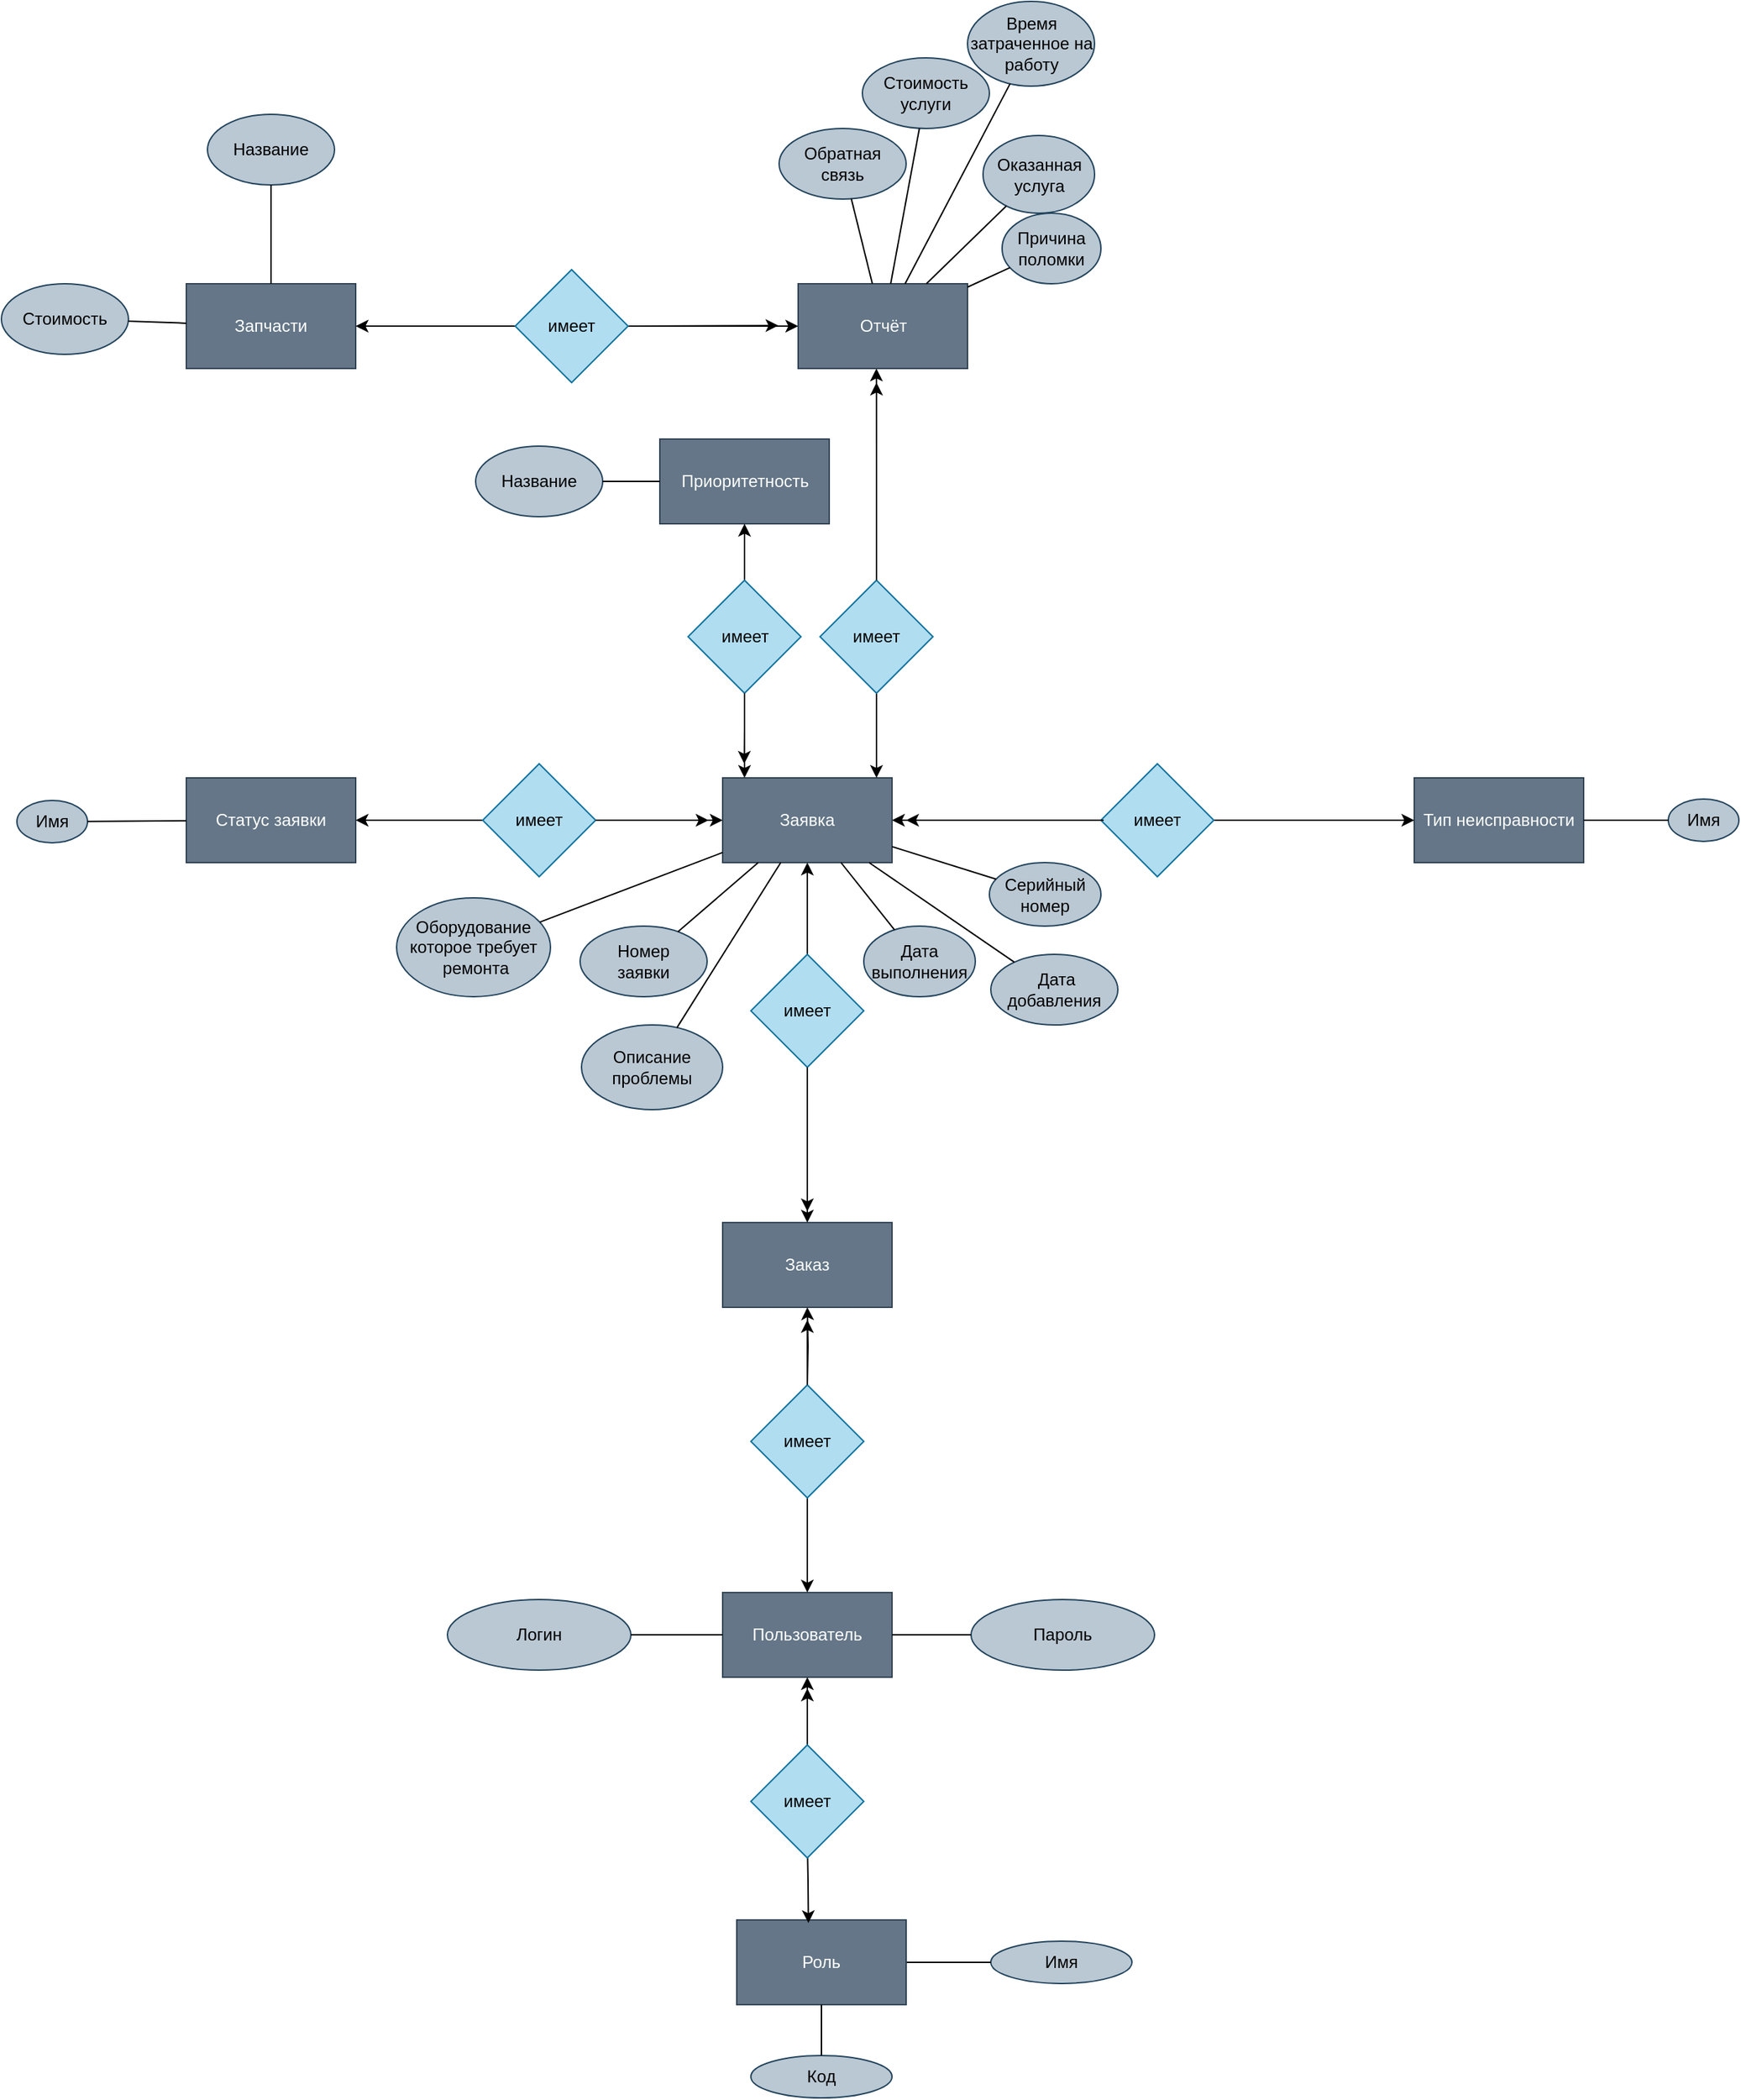 <mxfile version="20.3.0" type="device" pages="3"><diagram id="SHNkD5BMbFw5zJ0QwruI" name="ER"><mxGraphModel dx="1673" dy="2187" grid="1" gridSize="10" guides="1" tooltips="1" connect="1" arrows="1" fold="1" page="1" pageScale="1" pageWidth="827" pageHeight="1169" math="0" shadow="0"><root><mxCell id="0"/><mxCell id="1" parent="0"/><mxCell id="mdhQzgI_OCuofcvAKeLC-2" value="Заявка" style="rounded=0;whiteSpace=wrap;html=1;fillColor=#647687;strokeColor=#314354;fontColor=#ffffff;" parent="1" vertex="1"><mxGeometry x="711" y="-170" width="120" height="60" as="geometry"/></mxCell><mxCell id="mdhQzgI_OCuofcvAKeLC-3" value="Пользователь" style="rounded=0;whiteSpace=wrap;html=1;fillColor=#647687;strokeColor=#314354;fontColor=#ffffff;" parent="1" vertex="1"><mxGeometry x="711" y="407.04" width="120" height="60" as="geometry"/></mxCell><mxCell id="mdhQzgI_OCuofcvAKeLC-4" value="Тип неисправности&lt;br&gt;" style="rounded=0;whiteSpace=wrap;html=1;fillColor=#647687;strokeColor=#314354;fontColor=#ffffff;" parent="1" vertex="1"><mxGeometry x="1201" y="-170" width="120" height="60" as="geometry"/></mxCell><mxCell id="mdhQzgI_OCuofcvAKeLC-5" value="Статус заявки" style="rounded=0;whiteSpace=wrap;html=1;fillColor=#647687;strokeColor=#314354;fontColor=#ffffff;" parent="1" vertex="1"><mxGeometry x="331" y="-170" width="120" height="60" as="geometry"/></mxCell><mxCell id="mdhQzgI_OCuofcvAKeLC-7" value="Заказ" style="rounded=0;whiteSpace=wrap;html=1;fillColor=#647687;strokeColor=#314354;fontColor=#ffffff;" parent="1" vertex="1"><mxGeometry x="711" y="145" width="120" height="60" as="geometry"/></mxCell><mxCell id="8UT_S6UTNfX-eWxxDkp9-4" style="edgeStyle=orthogonalEdgeStyle;rounded=0;orthogonalLoop=1;jettySize=auto;html=1;entryX=0;entryY=0.5;entryDx=0;entryDy=0;fontSize=20;" edge="1" parent="1" source="mdhQzgI_OCuofcvAKeLC-8" target="mdhQzgI_OCuofcvAKeLC-2"><mxGeometry relative="1" as="geometry"/></mxCell><mxCell id="8UT_S6UTNfX-eWxxDkp9-5" style="edgeStyle=orthogonalEdgeStyle;rounded=0;orthogonalLoop=1;jettySize=auto;html=1;fontSize=20;" edge="1" parent="1" source="mdhQzgI_OCuofcvAKeLC-8" target="mdhQzgI_OCuofcvAKeLC-5"><mxGeometry relative="1" as="geometry"/></mxCell><mxCell id="mdhQzgI_OCuofcvAKeLC-8" value="имеет" style="rhombus;whiteSpace=wrap;html=1;strokeColor=#10739e;fillColor=#b1ddf0;" parent="1" vertex="1"><mxGeometry x="541" y="-180" width="80" height="80" as="geometry"/></mxCell><mxCell id="8UT_S6UTNfX-eWxxDkp9-7" style="edgeStyle=orthogonalEdgeStyle;rounded=0;orthogonalLoop=1;jettySize=auto;html=1;entryX=1;entryY=0.5;entryDx=0;entryDy=0;fontSize=20;" edge="1" parent="1" source="mdhQzgI_OCuofcvAKeLC-14" target="mdhQzgI_OCuofcvAKeLC-2"><mxGeometry relative="1" as="geometry"/></mxCell><mxCell id="8UT_S6UTNfX-eWxxDkp9-8" style="edgeStyle=orthogonalEdgeStyle;rounded=0;orthogonalLoop=1;jettySize=auto;html=1;entryX=0;entryY=0.5;entryDx=0;entryDy=0;fontSize=20;" edge="1" parent="1" source="mdhQzgI_OCuofcvAKeLC-14" target="mdhQzgI_OCuofcvAKeLC-4"><mxGeometry relative="1" as="geometry"/></mxCell><mxCell id="mdhQzgI_OCuofcvAKeLC-14" value="имеет" style="rhombus;whiteSpace=wrap;html=1;strokeColor=#10739e;fillColor=#b1ddf0;" parent="1" vertex="1"><mxGeometry x="979" y="-180" width="80" height="80" as="geometry"/></mxCell><mxCell id="8UT_S6UTNfX-eWxxDkp9-11" style="edgeStyle=orthogonalEdgeStyle;rounded=0;orthogonalLoop=1;jettySize=auto;html=1;entryX=0.5;entryY=1;entryDx=0;entryDy=0;fontSize=20;" edge="1" parent="1" source="mdhQzgI_OCuofcvAKeLC-17" target="mdhQzgI_OCuofcvAKeLC-2"><mxGeometry relative="1" as="geometry"/></mxCell><mxCell id="8UT_S6UTNfX-eWxxDkp9-12" style="edgeStyle=orthogonalEdgeStyle;rounded=0;orthogonalLoop=1;jettySize=auto;html=1;entryX=0.5;entryY=0;entryDx=0;entryDy=0;fontSize=20;" edge="1" parent="1" source="mdhQzgI_OCuofcvAKeLC-17" target="mdhQzgI_OCuofcvAKeLC-7"><mxGeometry relative="1" as="geometry"/></mxCell><mxCell id="mdhQzgI_OCuofcvAKeLC-17" value="имеет" style="rhombus;whiteSpace=wrap;html=1;strokeColor=#10739e;fillColor=#b1ddf0;" parent="1" vertex="1"><mxGeometry x="731" y="-45" width="80" height="80" as="geometry"/></mxCell><mxCell id="8UT_S6UTNfX-eWxxDkp9-14" style="edgeStyle=orthogonalEdgeStyle;rounded=0;orthogonalLoop=1;jettySize=auto;html=1;fontSize=20;" edge="1" parent="1" source="mdhQzgI_OCuofcvAKeLC-18"><mxGeometry relative="1" as="geometry"><mxPoint x="771" y="214" as="targetPoint"/></mxGeometry></mxCell><mxCell id="8UT_S6UTNfX-eWxxDkp9-15" style="edgeStyle=orthogonalEdgeStyle;rounded=0;orthogonalLoop=1;jettySize=auto;html=1;entryX=0.5;entryY=0;entryDx=0;entryDy=0;fontSize=20;" edge="1" parent="1" source="mdhQzgI_OCuofcvAKeLC-18" target="mdhQzgI_OCuofcvAKeLC-3"><mxGeometry relative="1" as="geometry"/></mxCell><mxCell id="mdhQzgI_OCuofcvAKeLC-18" value="имеет" style="rhombus;whiteSpace=wrap;html=1;strokeColor=#10739e;fillColor=#b1ddf0;" parent="1" vertex="1"><mxGeometry x="731" y="260" width="80" height="80" as="geometry"/></mxCell><mxCell id="mdhQzgI_OCuofcvAKeLC-25" value="Имя" style="ellipse;whiteSpace=wrap;html=1;fillColor=#bac8d3;strokeColor=#23445d;" parent="1" vertex="1"><mxGeometry x="1381" y="-155" width="50" height="30" as="geometry"/></mxCell><mxCell id="mdhQzgI_OCuofcvAKeLC-27" value="" style="endArrow=none;html=1;rounded=0;" parent="1" source="mdhQzgI_OCuofcvAKeLC-4" target="mdhQzgI_OCuofcvAKeLC-25" edge="1"><mxGeometry width="50" height="50" relative="1" as="geometry"><mxPoint x="1391" y="-155" as="sourcePoint"/><mxPoint x="1441" y="-205" as="targetPoint"/></mxGeometry></mxCell><mxCell id="mdhQzgI_OCuofcvAKeLC-29" value="Имя" style="ellipse;whiteSpace=wrap;html=1;fillColor=#bac8d3;strokeColor=#23445d;" parent="1" vertex="1"><mxGeometry x="211" y="-154" width="50" height="30" as="geometry"/></mxCell><mxCell id="mdhQzgI_OCuofcvAKeLC-30" value="" style="endArrow=none;html=1;rounded=0;" parent="1" source="mdhQzgI_OCuofcvAKeLC-29" target="mdhQzgI_OCuofcvAKeLC-5" edge="1"><mxGeometry width="50" height="50" relative="1" as="geometry"><mxPoint x="1041" y="-110" as="sourcePoint"/><mxPoint x="1091" y="-160" as="targetPoint"/></mxGeometry></mxCell><mxCell id="mdhQzgI_OCuofcvAKeLC-33" value="&amp;nbsp;Дата &lt;br&gt;добавления" style="ellipse;whiteSpace=wrap;html=1;fillColor=#bac8d3;strokeColor=#23445d;" parent="1" vertex="1"><mxGeometry x="901" y="-45" width="90" height="50" as="geometry"/></mxCell><mxCell id="mdhQzgI_OCuofcvAKeLC-34" value="" style="endArrow=none;html=1;rounded=0;" parent="1" source="mdhQzgI_OCuofcvAKeLC-33" target="mdhQzgI_OCuofcvAKeLC-2" edge="1"><mxGeometry width="50" height="50" relative="1" as="geometry"><mxPoint x="1071" y="-110" as="sourcePoint"/><mxPoint x="1121" y="-160" as="targetPoint"/></mxGeometry></mxCell><mxCell id="mdhQzgI_OCuofcvAKeLC-35" value="Номер &lt;br&gt;заявки" style="ellipse;whiteSpace=wrap;html=1;fillColor=#bac8d3;strokeColor=#23445d;" parent="1" vertex="1"><mxGeometry x="610" y="-65" width="90" height="50" as="geometry"/></mxCell><mxCell id="mdhQzgI_OCuofcvAKeLC-36" value="" style="endArrow=none;html=1;rounded=0;" parent="1" source="mdhQzgI_OCuofcvAKeLC-35" target="mdhQzgI_OCuofcvAKeLC-2" edge="1"><mxGeometry width="50" height="50" relative="1" as="geometry"><mxPoint x="669" y="-162" as="sourcePoint"/><mxPoint x="721" y="-147" as="targetPoint"/></mxGeometry></mxCell><mxCell id="mdhQzgI_OCuofcvAKeLC-37" value="Оборудование&lt;br&gt;которое требует&lt;br&gt;&amp;nbsp;ремонта" style="ellipse;whiteSpace=wrap;html=1;fillColor=#bac8d3;strokeColor=#23445d;" parent="1" vertex="1"><mxGeometry x="480" y="-85" width="109" height="70" as="geometry"/></mxCell><mxCell id="mdhQzgI_OCuofcvAKeLC-38" value="Описание &lt;br&gt;проблемы" style="ellipse;whiteSpace=wrap;html=1;fillColor=#bac8d3;strokeColor=#23445d;" parent="1" vertex="1"><mxGeometry x="611" y="5" width="100" height="60" as="geometry"/></mxCell><mxCell id="mdhQzgI_OCuofcvAKeLC-39" value="" style="endArrow=none;html=1;rounded=0;" parent="1" source="mdhQzgI_OCuofcvAKeLC-37" target="mdhQzgI_OCuofcvAKeLC-2" edge="1"><mxGeometry width="50" height="50" relative="1" as="geometry"><mxPoint x="640" y="-141" as="sourcePoint"/><mxPoint x="721" y="-135" as="targetPoint"/></mxGeometry></mxCell><mxCell id="mdhQzgI_OCuofcvAKeLC-40" value="" style="endArrow=none;html=1;rounded=0;" parent="1" source="mdhQzgI_OCuofcvAKeLC-38" target="mdhQzgI_OCuofcvAKeLC-2" edge="1"><mxGeometry width="50" height="50" relative="1" as="geometry"><mxPoint x="663" y="-101" as="sourcePoint"/><mxPoint x="721" y="-115" as="targetPoint"/></mxGeometry></mxCell><mxCell id="mdhQzgI_OCuofcvAKeLC-41" value="Логин" style="ellipse;whiteSpace=wrap;html=1;fillColor=#bac8d3;strokeColor=#23445d;" parent="1" vertex="1"><mxGeometry x="516" y="412.04" width="130" height="50" as="geometry"/></mxCell><mxCell id="mdhQzgI_OCuofcvAKeLC-42" value="Пароль&lt;br&gt;" style="ellipse;whiteSpace=wrap;html=1;fillColor=#bac8d3;strokeColor=#23445d;" parent="1" vertex="1"><mxGeometry x="887" y="412.04" width="130" height="50" as="geometry"/></mxCell><mxCell id="mdhQzgI_OCuofcvAKeLC-43" value="" style="endArrow=none;html=1;rounded=0;" parent="1" source="mdhQzgI_OCuofcvAKeLC-3" target="mdhQzgI_OCuofcvAKeLC-42" edge="1"><mxGeometry width="50" height="50" relative="1" as="geometry"><mxPoint x="-77" y="524.04" as="sourcePoint"/><mxPoint x="9" y="462.04" as="targetPoint"/></mxGeometry></mxCell><mxCell id="mdhQzgI_OCuofcvAKeLC-44" value="" style="endArrow=none;html=1;rounded=0;" parent="1" source="mdhQzgI_OCuofcvAKeLC-3" target="mdhQzgI_OCuofcvAKeLC-41" edge="1"><mxGeometry width="50" height="50" relative="1" as="geometry"><mxPoint x="841" y="427.04" as="sourcePoint"/><mxPoint x="840.311" y="360.005" as="targetPoint"/></mxGeometry></mxCell><mxCell id="mdhQzgI_OCuofcvAKeLC-49" value="Имя" style="ellipse;whiteSpace=wrap;html=1;fillColor=#bac8d3;strokeColor=#23445d;" parent="1" vertex="1"><mxGeometry x="901" y="653.96" width="100" height="30" as="geometry"/></mxCell><mxCell id="mdhQzgI_OCuofcvAKeLC-50" value="" style="endArrow=none;html=1;rounded=0;" parent="1" source="mdhQzgI_OCuofcvAKeLC-52" target="mdhQzgI_OCuofcvAKeLC-49" edge="1"><mxGeometry width="50" height="50" relative="1" as="geometry"><mxPoint x="888.105" y="682.96" as="sourcePoint"/><mxPoint x="1280" y="660.96" as="targetPoint"/></mxGeometry></mxCell><mxCell id="mdhQzgI_OCuofcvAKeLC-52" value="Роль" style="rounded=0;whiteSpace=wrap;html=1;fillColor=#647687;strokeColor=#314354;fontColor=#ffffff;" parent="1" vertex="1"><mxGeometry x="721" y="638.96" width="120" height="60" as="geometry"/></mxCell><mxCell id="mdhQzgI_OCuofcvAKeLC-54" style="edgeStyle=orthogonalEdgeStyle;rounded=0;orthogonalLoop=1;jettySize=auto;html=1;entryX=0.423;entryY=0.037;entryDx=0;entryDy=0;entryPerimeter=0;" parent="1" target="mdhQzgI_OCuofcvAKeLC-52" edge="1"><mxGeometry relative="1" as="geometry"><mxPoint x="771" y="583.96" as="sourcePoint"/></mxGeometry></mxCell><mxCell id="mdhQzgI_OCuofcvAKeLC-55" style="edgeStyle=orthogonalEdgeStyle;rounded=0;orthogonalLoop=1;jettySize=auto;html=1;" parent="1" source="mdhQzgI_OCuofcvAKeLC-53" edge="1"><mxGeometry relative="1" as="geometry"><mxPoint x="771" y="475" as="targetPoint"/></mxGeometry></mxCell><mxCell id="mdhQzgI_OCuofcvAKeLC-53" value="имеет" style="rhombus;whiteSpace=wrap;html=1;strokeColor=#10739e;fillColor=#b1ddf0;" parent="1" vertex="1"><mxGeometry x="731" y="515" width="80" height="80" as="geometry"/></mxCell><mxCell id="mdhQzgI_OCuofcvAKeLC-56" style="edgeStyle=orthogonalEdgeStyle;rounded=0;orthogonalLoop=1;jettySize=auto;html=1;entryX=0.5;entryY=1;entryDx=0;entryDy=0;" parent="1" edge="1" target="mdhQzgI_OCuofcvAKeLC-3"><mxGeometry relative="1" as="geometry"><mxPoint x="771" y="502.04" as="sourcePoint"/><mxPoint x="790" y="485" as="targetPoint"/><Array as="points"/></mxGeometry></mxCell><mxCell id="-EqBROxk1WdIr2447WZv-1" value="Серийный &lt;br&gt;номер" style="ellipse;whiteSpace=wrap;html=1;fillColor=#bac8d3;strokeColor=#23445d;" parent="1" vertex="1"><mxGeometry x="900" y="-110" width="79" height="45" as="geometry"/></mxCell><mxCell id="-EqBROxk1WdIr2447WZv-2" value="" style="endArrow=none;html=1;rounded=0;" parent="1" source="-EqBROxk1WdIr2447WZv-1" target="mdhQzgI_OCuofcvAKeLC-2" edge="1"><mxGeometry width="50" height="50" relative="1" as="geometry"><mxPoint x="571" y="-181" as="sourcePoint"/><mxPoint x="721" y="-144" as="targetPoint"/></mxGeometry></mxCell><mxCell id="R4_XYfNphsZmY8Vrh-zR-1" value="Дата &lt;br&gt;выполнения" style="ellipse;whiteSpace=wrap;html=1;fillColor=#bac8d3;strokeColor=#23445d;" parent="1" vertex="1"><mxGeometry x="811" y="-65" width="79" height="50" as="geometry"/></mxCell><mxCell id="R4_XYfNphsZmY8Vrh-zR-2" value="" style="endArrow=none;html=1;rounded=0;" parent="1" source="R4_XYfNphsZmY8Vrh-zR-1" target="mdhQzgI_OCuofcvAKeLC-2" edge="1"><mxGeometry width="50" height="50" relative="1" as="geometry"><mxPoint x="658" y="-186" as="sourcePoint"/><mxPoint x="721" y="-157" as="targetPoint"/></mxGeometry></mxCell><mxCell id="8UT_S6UTNfX-eWxxDkp9-1" value="Код" style="ellipse;whiteSpace=wrap;html=1;fillColor=#bac8d3;strokeColor=#23445d;" vertex="1" parent="1"><mxGeometry x="731" y="735" width="100" height="30" as="geometry"/></mxCell><mxCell id="8UT_S6UTNfX-eWxxDkp9-2" value="" style="endArrow=none;html=1;rounded=0;" edge="1" parent="1" source="mdhQzgI_OCuofcvAKeLC-52" target="8UT_S6UTNfX-eWxxDkp9-1"><mxGeometry width="50" height="50" relative="1" as="geometry"><mxPoint x="824.75" y="708.96" as="sourcePoint"/><mxPoint x="865" y="743.96" as="targetPoint"/></mxGeometry></mxCell><mxCell id="8UT_S6UTNfX-eWxxDkp9-6" style="edgeStyle=orthogonalEdgeStyle;rounded=0;orthogonalLoop=1;jettySize=auto;html=1;fontSize=20;" edge="1" parent="1" source="mdhQzgI_OCuofcvAKeLC-8"><mxGeometry relative="1" as="geometry"><mxPoint x="630.941" y="-129.059" as="sourcePoint"/><mxPoint x="701" y="-140" as="targetPoint"/><Array as="points"><mxPoint x="641" y="-140"/><mxPoint x="641" y="-140"/></Array></mxGeometry></mxCell><mxCell id="8UT_S6UTNfX-eWxxDkp9-9" style="edgeStyle=orthogonalEdgeStyle;rounded=0;orthogonalLoop=1;jettySize=auto;html=1;fontSize=20;exitX=0;exitY=0.5;exitDx=0;exitDy=0;" edge="1" parent="1" source="mdhQzgI_OCuofcvAKeLC-14"><mxGeometry relative="1" as="geometry"><mxPoint x="991.059" y="-129.059" as="sourcePoint"/><mxPoint x="841" y="-140" as="targetPoint"/><Array as="points"><mxPoint x="981" y="-140"/></Array></mxGeometry></mxCell><mxCell id="8UT_S6UTNfX-eWxxDkp9-13" style="edgeStyle=orthogonalEdgeStyle;rounded=0;orthogonalLoop=1;jettySize=auto;html=1;fontSize=20;exitX=0.5;exitY=1;exitDx=0;exitDy=0;" edge="1" parent="1" source="mdhQzgI_OCuofcvAKeLC-17"><mxGeometry relative="1" as="geometry"><mxPoint x="771" y="30" as="sourcePoint"/><mxPoint x="771" y="137" as="targetPoint"/></mxGeometry></mxCell><mxCell id="8UT_S6UTNfX-eWxxDkp9-16" style="edgeStyle=orthogonalEdgeStyle;rounded=0;orthogonalLoop=1;jettySize=auto;html=1;fontSize=20;entryX=0.5;entryY=1;entryDx=0;entryDy=0;" edge="1" parent="1" target="mdhQzgI_OCuofcvAKeLC-7"><mxGeometry relative="1" as="geometry"><mxPoint x="771" y="260" as="sourcePoint"/><mxPoint x="760" y="220" as="targetPoint"/><Array as="points"/></mxGeometry></mxCell><mxCell id="vJskc96140uUeBaQL5WR-1" value="Приоритетность" style="rounded=0;whiteSpace=wrap;html=1;fillColor=#647687;strokeColor=#314354;fontColor=#ffffff;" vertex="1" parent="1"><mxGeometry x="666.5" y="-410" width="120" height="60" as="geometry"/></mxCell><mxCell id="vJskc96140uUeBaQL5WR-3" style="edgeStyle=orthogonalEdgeStyle;rounded=0;orthogonalLoop=1;jettySize=auto;html=1;fontSize=20;" edge="1" parent="1" source="vJskc96140uUeBaQL5WR-2"><mxGeometry relative="1" as="geometry"><mxPoint x="726.5" y="-170.0" as="targetPoint"/></mxGeometry></mxCell><mxCell id="vJskc96140uUeBaQL5WR-4" style="edgeStyle=orthogonalEdgeStyle;rounded=0;orthogonalLoop=1;jettySize=auto;html=1;fontSize=20;" edge="1" parent="1" source="vJskc96140uUeBaQL5WR-2" target="vJskc96140uUeBaQL5WR-1"><mxGeometry relative="1" as="geometry"/></mxCell><mxCell id="vJskc96140uUeBaQL5WR-2" value="имеет" style="rhombus;whiteSpace=wrap;html=1;strokeColor=#10739e;fillColor=#b1ddf0;" vertex="1" parent="1"><mxGeometry x="686.5" y="-310" width="80" height="80" as="geometry"/></mxCell><mxCell id="vJskc96140uUeBaQL5WR-5" style="edgeStyle=orthogonalEdgeStyle;rounded=0;orthogonalLoop=1;jettySize=auto;html=1;fontSize=20;" edge="1" parent="1"><mxGeometry relative="1" as="geometry"><mxPoint x="726.5" y="-230" as="sourcePoint"/><mxPoint x="726.29" y="-180.0" as="targetPoint"/><Array as="points"><mxPoint x="726.5" y="-205"/></Array></mxGeometry></mxCell><mxCell id="vJskc96140uUeBaQL5WR-6" value="Название" style="ellipse;whiteSpace=wrap;html=1;fillColor=#bac8d3;strokeColor=#23445d;" vertex="1" parent="1"><mxGeometry x="536" y="-405" width="90" height="50" as="geometry"/></mxCell><mxCell id="vJskc96140uUeBaQL5WR-7" value="" style="endArrow=none;html=1;rounded=0;" edge="1" parent="1" source="vJskc96140uUeBaQL5WR-6" target="vJskc96140uUeBaQL5WR-1"><mxGeometry width="50" height="50" relative="1" as="geometry"><mxPoint x="546.992" y="-57.728" as="sourcePoint"/><mxPoint x="676.5" y="-107.167" as="targetPoint"/></mxGeometry></mxCell><mxCell id="vJskc96140uUeBaQL5WR-22" style="edgeStyle=orthogonalEdgeStyle;rounded=0;orthogonalLoop=1;jettySize=auto;html=1;entryX=0.462;entryY=1;entryDx=0;entryDy=0;fontSize=20;entryPerimeter=0;" edge="1" parent="1" source="vJskc96140uUeBaQL5WR-8" target="vJskc96140uUeBaQL5WR-9"><mxGeometry relative="1" as="geometry"/></mxCell><mxCell id="vJskc96140uUeBaQL5WR-23" style="edgeStyle=orthogonalEdgeStyle;rounded=0;orthogonalLoop=1;jettySize=auto;html=1;fontSize=20;" edge="1" parent="1" source="vJskc96140uUeBaQL5WR-8"><mxGeometry relative="1" as="geometry"><mxPoint x="820" y="-170" as="targetPoint"/><Array as="points"><mxPoint x="820" y="-270"/><mxPoint x="820" y="-170"/></Array></mxGeometry></mxCell><mxCell id="vJskc96140uUeBaQL5WR-8" value="имеет" style="rhombus;whiteSpace=wrap;html=1;strokeColor=#10739e;fillColor=#b1ddf0;" vertex="1" parent="1"><mxGeometry x="780" y="-310" width="80" height="80" as="geometry"/></mxCell><mxCell id="vJskc96140uUeBaQL5WR-9" value="Отчёт" style="rounded=0;whiteSpace=wrap;html=1;fillColor=#647687;strokeColor=#314354;fontColor=#ffffff;" vertex="1" parent="1"><mxGeometry x="764.5" y="-520" width="120" height="60" as="geometry"/></mxCell><mxCell id="vJskc96140uUeBaQL5WR-10" value="Оказанная услуга" style="ellipse;whiteSpace=wrap;html=1;fillColor=#bac8d3;strokeColor=#23445d;" vertex="1" parent="1"><mxGeometry x="895.5" y="-625" width="79" height="55" as="geometry"/></mxCell><mxCell id="vJskc96140uUeBaQL5WR-11" value="" style="endArrow=none;html=1;rounded=0;" edge="1" parent="1" target="vJskc96140uUeBaQL5WR-10" source="vJskc96140uUeBaQL5WR-9"><mxGeometry width="50" height="50" relative="1" as="geometry"><mxPoint x="884.5" y="-490.0" as="sourcePoint"/><mxPoint x="1004.5" y="-555" as="targetPoint"/></mxGeometry></mxCell><mxCell id="vJskc96140uUeBaQL5WR-12" value="Причина поломки" style="ellipse;whiteSpace=wrap;html=1;fillColor=#bac8d3;strokeColor=#23445d;" vertex="1" parent="1"><mxGeometry x="909" y="-570" width="70" height="50" as="geometry"/></mxCell><mxCell id="vJskc96140uUeBaQL5WR-13" value="Время затраченное на работу" style="ellipse;whiteSpace=wrap;html=1;fillColor=#bac8d3;strokeColor=#23445d;" vertex="1" parent="1"><mxGeometry x="884.5" y="-720" width="90" height="60" as="geometry"/></mxCell><mxCell id="vJskc96140uUeBaQL5WR-15" value="Стоимость услуги" style="ellipse;whiteSpace=wrap;html=1;fillColor=#bac8d3;strokeColor=#23445d;" vertex="1" parent="1"><mxGeometry x="810" y="-680" width="90" height="50" as="geometry"/></mxCell><mxCell id="vJskc96140uUeBaQL5WR-16" value="Обратная связь" style="ellipse;whiteSpace=wrap;html=1;fillColor=#bac8d3;strokeColor=#23445d;" vertex="1" parent="1"><mxGeometry x="751" y="-630" width="90" height="50" as="geometry"/></mxCell><mxCell id="vJskc96140uUeBaQL5WR-17" value="" style="endArrow=none;html=1;rounded=0;" edge="1" parent="1" source="vJskc96140uUeBaQL5WR-9" target="vJskc96140uUeBaQL5WR-12"><mxGeometry width="50" height="50" relative="1" as="geometry"><mxPoint x="894.5" y="-480.0" as="sourcePoint"/><mxPoint x="954.5" y="-480.0" as="targetPoint"/></mxGeometry></mxCell><mxCell id="vJskc96140uUeBaQL5WR-18" value="" style="endArrow=none;html=1;rounded=0;" edge="1" parent="1" source="vJskc96140uUeBaQL5WR-9" target="vJskc96140uUeBaQL5WR-13"><mxGeometry width="50" height="50" relative="1" as="geometry"><mxPoint x="888.482" y="-510.0" as="sourcePoint"/><mxPoint x="941.859" y="-539.664" as="targetPoint"/></mxGeometry></mxCell><mxCell id="vJskc96140uUeBaQL5WR-20" value="" style="endArrow=none;html=1;rounded=0;" edge="1" parent="1" source="vJskc96140uUeBaQL5WR-9" target="vJskc96140uUeBaQL5WR-15"><mxGeometry width="50" height="50" relative="1" as="geometry"><mxPoint x="868.987" y="-500.0" as="sourcePoint"/><mxPoint x="929.076" y="-573.618" as="targetPoint"/></mxGeometry></mxCell><mxCell id="vJskc96140uUeBaQL5WR-21" value="" style="endArrow=none;html=1;rounded=0;" edge="1" parent="1" source="vJskc96140uUeBaQL5WR-9" target="vJskc96140uUeBaQL5WR-16"><mxGeometry width="50" height="50" relative="1" as="geometry"><mxPoint x="878.987" y="-490.0" as="sourcePoint"/><mxPoint x="767.565" y="-562.103" as="targetPoint"/></mxGeometry></mxCell><mxCell id="vJskc96140uUeBaQL5WR-24" value="Запчасти" style="rounded=0;whiteSpace=wrap;html=1;fillColor=#647687;strokeColor=#314354;fontColor=#ffffff;" vertex="1" parent="1"><mxGeometry x="331" y="-520" width="120" height="60" as="geometry"/></mxCell><mxCell id="vJskc96140uUeBaQL5WR-26" style="edgeStyle=orthogonalEdgeStyle;rounded=0;orthogonalLoop=1;jettySize=auto;html=1;entryX=0;entryY=0.5;entryDx=0;entryDy=0;fontSize=20;" edge="1" parent="1" source="vJskc96140uUeBaQL5WR-25" target="vJskc96140uUeBaQL5WR-9"><mxGeometry relative="1" as="geometry"/></mxCell><mxCell id="vJskc96140uUeBaQL5WR-27" style="edgeStyle=orthogonalEdgeStyle;rounded=0;orthogonalLoop=1;jettySize=auto;html=1;entryX=1;entryY=0.5;entryDx=0;entryDy=0;fontSize=20;" edge="1" parent="1" source="vJskc96140uUeBaQL5WR-25" target="vJskc96140uUeBaQL5WR-24"><mxGeometry relative="1" as="geometry"/></mxCell><mxCell id="vJskc96140uUeBaQL5WR-25" value="имеет" style="rhombus;whiteSpace=wrap;html=1;strokeColor=#10739e;fillColor=#b1ddf0;" vertex="1" parent="1"><mxGeometry x="564" y="-530" width="80" height="80" as="geometry"/></mxCell><mxCell id="vJskc96140uUeBaQL5WR-28" style="edgeStyle=orthogonalEdgeStyle;rounded=0;orthogonalLoop=1;jettySize=auto;html=1;entryX=0;entryY=0.5;entryDx=0;entryDy=0;fontSize=20;" edge="1" parent="1"><mxGeometry relative="1" as="geometry"><mxPoint x="650" y="-490" as="sourcePoint"/><mxPoint x="750.5" y="-490.43" as="targetPoint"/><Array as="points"><mxPoint x="750" y="-490"/></Array></mxGeometry></mxCell><mxCell id="vJskc96140uUeBaQL5WR-30" value="Стоимость" style="ellipse;whiteSpace=wrap;html=1;fillColor=#bac8d3;strokeColor=#23445d;" vertex="1" parent="1"><mxGeometry x="200" y="-520" width="90" height="50" as="geometry"/></mxCell><mxCell id="vJskc96140uUeBaQL5WR-31" value="" style="endArrow=none;html=1;rounded=0;" edge="1" parent="1" source="vJskc96140uUeBaQL5WR-24" target="vJskc96140uUeBaQL5WR-30"><mxGeometry width="50" height="50" relative="1" as="geometry"><mxPoint x="827.021" y="-510" as="sourcePoint"/><mxPoint x="812.006" y="-570.224" as="targetPoint"/></mxGeometry></mxCell><mxCell id="vJskc96140uUeBaQL5WR-32" value="Название" style="ellipse;whiteSpace=wrap;html=1;fillColor=#bac8d3;strokeColor=#23445d;" vertex="1" parent="1"><mxGeometry x="346" y="-640" width="90" height="50" as="geometry"/></mxCell><mxCell id="vJskc96140uUeBaQL5WR-33" value="" style="endArrow=none;html=1;rounded=0;" edge="1" parent="1" source="vJskc96140uUeBaQL5WR-24" target="vJskc96140uUeBaQL5WR-32"><mxGeometry width="50" height="50" relative="1" as="geometry"><mxPoint x="341" y="-482.17" as="sourcePoint"/><mxPoint x="299.935" y="-483.655" as="targetPoint"/></mxGeometry></mxCell><mxCell id="vJskc96140uUeBaQL5WR-34" style="edgeStyle=orthogonalEdgeStyle;rounded=0;orthogonalLoop=1;jettySize=auto;html=1;fontSize=20;exitX=0.5;exitY=0;exitDx=0;exitDy=0;" edge="1" parent="1" source="vJskc96140uUeBaQL5WR-8"><mxGeometry relative="1" as="geometry"><mxPoint x="830" y="-300" as="sourcePoint"/><mxPoint x="820" y="-450" as="targetPoint"/><Array as="points"><mxPoint x="820" y="-340"/><mxPoint x="820" y="-340"/></Array></mxGeometry></mxCell></root></mxGraphModel></diagram><diagram id="Y8od0EWOUO0m4tDVdPc2" name="Алгоритм всего модуля"><mxGraphModel dx="4024" dy="273" grid="1" gridSize="10" guides="1" tooltips="1" connect="1" arrows="1" fold="1" page="1" pageScale="1" pageWidth="827" pageHeight="1169" math="0" shadow="0"><root><mxCell id="0"/><mxCell id="1" parent="0"/><mxCell id="1ito-djBqJqNYLBTrkYk-79" style="edgeStyle=orthogonalEdgeStyle;rounded=0;orthogonalLoop=1;jettySize=auto;html=1;fontSize=20;" edge="1" parent="1" source="1ito-djBqJqNYLBTrkYk-74" target="1ito-djBqJqNYLBTrkYk-75"><mxGeometry relative="1" as="geometry"/></mxCell><mxCell id="1ito-djBqJqNYLBTrkYk-74" value="Начало" style="ellipse;whiteSpace=wrap;html=1;" vertex="1" parent="1"><mxGeometry x="-340" y="1340" width="120" height="80" as="geometry"/></mxCell><mxCell id="1ito-djBqJqNYLBTrkYk-80" style="edgeStyle=orthogonalEdgeStyle;rounded=0;orthogonalLoop=1;jettySize=auto;html=1;fontSize=20;" edge="1" parent="1" source="1ito-djBqJqNYLBTrkYk-75" target="1ito-djBqJqNYLBTrkYk-76"><mxGeometry relative="1" as="geometry"/></mxCell><mxCell id="1ito-djBqJqNYLBTrkYk-75" value="Логин, Пароль" style="shape=parallelogram;perimeter=parallelogramPerimeter;whiteSpace=wrap;html=1;fixedSize=1;" vertex="1" parent="1"><mxGeometry x="-340" y="1500" width="120" height="60" as="geometry"/></mxCell><mxCell id="1ito-djBqJqNYLBTrkYk-81" value="&lt;font style=&quot;font-size: 14px;&quot;&gt;нет&lt;/font&gt;" style="edgeStyle=orthogonalEdgeStyle;rounded=0;orthogonalLoop=1;jettySize=auto;html=1;fontSize=20;" edge="1" parent="1" source="1ito-djBqJqNYLBTrkYk-76" target="1ito-djBqJqNYLBTrkYk-77"><mxGeometry relative="1" as="geometry"/></mxCell><mxCell id="1ito-djBqJqNYLBTrkYk-84" style="edgeStyle=orthogonalEdgeStyle;rounded=0;orthogonalLoop=1;jettySize=auto;html=1;entryX=1;entryY=0.5;entryDx=0;entryDy=0;fontSize=14;fillColor=#0050ef;strokeColor=#001DBC;" edge="1" parent="1" source="1ito-djBqJqNYLBTrkYk-76" target="1ito-djBqJqNYLBTrkYk-83"><mxGeometry relative="1" as="geometry"><Array as="points"><mxPoint x="-590" y="1670"/><mxPoint x="-590" y="1670"/></Array></mxGeometry></mxCell><mxCell id="1ito-djBqJqNYLBTrkYk-117" style="edgeStyle=orthogonalEdgeStyle;rounded=0;orthogonalLoop=1;jettySize=auto;html=1;fontSize=14;fillColor=#0050ef;strokeColor=#001DBC;" edge="1" parent="1" source="1ito-djBqJqNYLBTrkYk-76" target="1ito-djBqJqNYLBTrkYk-114"><mxGeometry relative="1" as="geometry"/></mxCell><mxCell id="1ito-djBqJqNYLBTrkYk-76" value="Менеджер" style="rhombus;whiteSpace=wrap;html=1;fillColor=#0050ef;strokeColor=#001DBC;fontColor=#ffffff;" vertex="1" parent="1"><mxGeometry x="-320" y="1630" width="80" height="80" as="geometry"/></mxCell><mxCell id="1ito-djBqJqNYLBTrkYk-82" value="&lt;font style=&quot;font-size: 14px;&quot;&gt;нет&lt;/font&gt;" style="edgeStyle=orthogonalEdgeStyle;rounded=0;orthogonalLoop=1;jettySize=auto;html=1;entryX=0.5;entryY=0;entryDx=0;entryDy=0;fontSize=20;" edge="1" parent="1" source="1ito-djBqJqNYLBTrkYk-77" target="1ito-djBqJqNYLBTrkYk-78"><mxGeometry relative="1" as="geometry"/></mxCell><mxCell id="1ito-djBqJqNYLBTrkYk-160" style="edgeStyle=orthogonalEdgeStyle;rounded=0;orthogonalLoop=1;jettySize=auto;html=1;fontSize=14;entryX=0;entryY=0.5;entryDx=0;entryDy=0;fillColor=#60a917;strokeColor=#2D7600;" edge="1" parent="1" source="1ito-djBqJqNYLBTrkYk-77" target="1ito-djBqJqNYLBTrkYk-159"><mxGeometry relative="1" as="geometry"><mxPoint x="-390" y="2180" as="targetPoint"/><Array as="points"><mxPoint x="-410" y="1848"/><mxPoint x="-410" y="2180"/></Array></mxGeometry></mxCell><mxCell id="1ito-djBqJqNYLBTrkYk-173" style="edgeStyle=orthogonalEdgeStyle;rounded=0;orthogonalLoop=1;jettySize=auto;html=1;fontSize=14;entryX=0;entryY=0.5;entryDx=0;entryDy=0;fillColor=#60a917;strokeColor=#2D7600;" edge="1" parent="1" source="1ito-djBqJqNYLBTrkYk-77" target="1ito-djBqJqNYLBTrkYk-168"><mxGeometry relative="1" as="geometry"><mxPoint x="-390" y="2600" as="targetPoint"/><Array as="points"><mxPoint x="-410" y="1848"/><mxPoint x="-410" y="2600"/><mxPoint x="-330" y="2600"/></Array></mxGeometry></mxCell><mxCell id="1ito-djBqJqNYLBTrkYk-77" value="Работник" style="rhombus;whiteSpace=wrap;html=1;fillColor=#60a917;fontColor=#ffffff;strokeColor=#2D7600;" vertex="1" parent="1"><mxGeometry x="-320" y="1808" width="80" height="80" as="geometry"/></mxCell><mxCell id="1ito-djBqJqNYLBTrkYk-90" style="edgeStyle=orthogonalEdgeStyle;rounded=0;orthogonalLoop=1;jettySize=auto;html=1;fontSize=14;" edge="1" parent="1" source="1ito-djBqJqNYLBTrkYk-78"><mxGeometry relative="1" as="geometry"><mxPoint x="-280" y="1480" as="targetPoint"/><Array as="points"><mxPoint x="-170" y="2010"/><mxPoint x="-170" y="1480"/></Array></mxGeometry></mxCell><mxCell id="1ito-djBqJqNYLBTrkYk-78" value="Не верно" style="shape=document;whiteSpace=wrap;html=1;boundedLbl=1;" vertex="1" parent="1"><mxGeometry x="-340" y="1970" width="120" height="80" as="geometry"/></mxCell><mxCell id="1ito-djBqJqNYLBTrkYk-113" style="edgeStyle=orthogonalEdgeStyle;rounded=0;orthogonalLoop=1;jettySize=auto;html=1;fontSize=14;" edge="1" parent="1" source="1ito-djBqJqNYLBTrkYk-83" target="1ito-djBqJqNYLBTrkYk-89"><mxGeometry relative="1" as="geometry"/></mxCell><mxCell id="1ito-djBqJqNYLBTrkYk-83" value="Просмотр списка" style="rounded=0;whiteSpace=wrap;html=1;" vertex="1" parent="1"><mxGeometry x="-1020.0" y="1640" width="120" height="60" as="geometry"/></mxCell><mxCell id="1ito-djBqJqNYLBTrkYk-85" value="" style="strokeWidth=2;html=1;shape=mxgraph.flowchart.annotation_2;align=left;labelPosition=right;pointerEvents=1;dashed=1;direction=west;" vertex="1" parent="1"><mxGeometry x="-1070" y="1620" width="50" height="100" as="geometry"/></mxCell><mxCell id="1ito-djBqJqNYLBTrkYk-88" value="всех заявок" style="text;strokeColor=none;fillColor=none;align=left;verticalAlign=middle;spacingLeft=4;spacingRight=4;overflow=hidden;points=[[0,0.5],[1,0.5]];portConstraint=eastwest;rotatable=0;fontSize=14;" vertex="1" parent="1"><mxGeometry x="-1140" y="1655" width="120" height="30" as="geometry"/></mxCell><mxCell id="1ito-djBqJqNYLBTrkYk-96" style="edgeStyle=orthogonalEdgeStyle;rounded=0;orthogonalLoop=1;jettySize=auto;html=1;entryX=0.5;entryY=0;entryDx=0;entryDy=0;fontSize=14;" edge="1" parent="1" source="1ito-djBqJqNYLBTrkYk-89" target="1ito-djBqJqNYLBTrkYk-93"><mxGeometry relative="1" as="geometry"/></mxCell><mxCell id="1ito-djBqJqNYLBTrkYk-144" style="edgeStyle=orthogonalEdgeStyle;rounded=0;orthogonalLoop=1;jettySize=auto;html=1;fontSize=14;" edge="1" parent="1" source="1ito-djBqJqNYLBTrkYk-89" target="1ito-djBqJqNYLBTrkYk-138"><mxGeometry relative="1" as="geometry"/></mxCell><mxCell id="1ito-djBqJqNYLBTrkYk-89" value="Кнопка создать заявку" style="rhombus;whiteSpace=wrap;html=1;rounded=0;" vertex="1" parent="1"><mxGeometry x="-1000.0" y="1740" width="80" height="80" as="geometry"/></mxCell><mxCell id="1ito-djBqJqNYLBTrkYk-97" style="edgeStyle=orthogonalEdgeStyle;rounded=0;orthogonalLoop=1;jettySize=auto;html=1;fontSize=14;" edge="1" parent="1" source="1ito-djBqJqNYLBTrkYk-93" target="1ito-djBqJqNYLBTrkYk-94"><mxGeometry relative="1" as="geometry"/></mxCell><mxCell id="1ito-djBqJqNYLBTrkYk-143" style="edgeStyle=orthogonalEdgeStyle;rounded=0;orthogonalLoop=1;jettySize=auto;html=1;entryX=1;entryY=0.5;entryDx=0;entryDy=0;fontSize=14;" edge="1" parent="1" source="1ito-djBqJqNYLBTrkYk-93" target="1ito-djBqJqNYLBTrkYk-139"><mxGeometry relative="1" as="geometry"/></mxCell><mxCell id="1ito-djBqJqNYLBTrkYk-93" value="Кнопка редактирования заявки" style="rhombus;whiteSpace=wrap;html=1;rounded=0;" vertex="1" parent="1"><mxGeometry x="-1015.0" y="1868" width="110" height="100" as="geometry"/></mxCell><mxCell id="1ito-djBqJqNYLBTrkYk-98" style="edgeStyle=orthogonalEdgeStyle;rounded=0;orthogonalLoop=1;jettySize=auto;html=1;entryX=0.5;entryY=0;entryDx=0;entryDy=0;fontSize=14;" edge="1" parent="1" source="1ito-djBqJqNYLBTrkYk-94" target="1ito-djBqJqNYLBTrkYk-95"><mxGeometry relative="1" as="geometry"/></mxCell><mxCell id="1ito-djBqJqNYLBTrkYk-142" style="edgeStyle=orthogonalEdgeStyle;rounded=0;orthogonalLoop=1;jettySize=auto;html=1;entryX=1;entryY=0.5;entryDx=0;entryDy=0;fontSize=14;" edge="1" parent="1" source="1ito-djBqJqNYLBTrkYk-94" target="1ito-djBqJqNYLBTrkYk-141"><mxGeometry relative="1" as="geometry"/></mxCell><mxCell id="1ito-djBqJqNYLBTrkYk-94" value="Кнопка удаления заявки" style="rhombus;whiteSpace=wrap;html=1;rounded=0;" vertex="1" parent="1"><mxGeometry x="-1000.0" y="2018" width="80" height="80" as="geometry"/></mxCell><mxCell id="1ito-djBqJqNYLBTrkYk-157" style="edgeStyle=orthogonalEdgeStyle;rounded=0;orthogonalLoop=1;jettySize=auto;html=1;fontSize=14;" edge="1" parent="1" source="1ito-djBqJqNYLBTrkYk-95"><mxGeometry relative="1" as="geometry"><mxPoint x="-280" y="1480" as="targetPoint"/><Array as="points"><mxPoint x="-1270" y="2190"/><mxPoint x="-1270" y="1480"/></Array></mxGeometry></mxCell><mxCell id="1ito-djBqJqNYLBTrkYk-95" value="Смена роли" style="rhombus;whiteSpace=wrap;html=1;rounded=0;" vertex="1" parent="1"><mxGeometry x="-1000.0" y="2150" width="80" height="80" as="geometry"/></mxCell><mxCell id="1ito-djBqJqNYLBTrkYk-101" value="нет" style="text;html=1;strokeColor=none;fillColor=none;align=center;verticalAlign=middle;whiteSpace=wrap;rounded=0;fontSize=14;" vertex="1" parent="1"><mxGeometry x="-690" y="2200" width="60" height="30" as="geometry"/></mxCell><mxCell id="1ito-djBqJqNYLBTrkYk-102" value="нет" style="text;html=1;strokeColor=none;fillColor=none;align=center;verticalAlign=middle;whiteSpace=wrap;rounded=0;fontSize=14;" vertex="1" parent="1"><mxGeometry x="-970" y="1975" width="60" height="30" as="geometry"/></mxCell><mxCell id="1ito-djBqJqNYLBTrkYk-103" value="нет" style="text;html=1;strokeColor=none;fillColor=none;align=center;verticalAlign=middle;whiteSpace=wrap;rounded=0;fontSize=14;" vertex="1" parent="1"><mxGeometry x="-970" y="2098" width="60" height="30" as="geometry"/></mxCell><mxCell id="1ito-djBqJqNYLBTrkYk-125" style="edgeStyle=orthogonalEdgeStyle;rounded=0;orthogonalLoop=1;jettySize=auto;html=1;entryX=0.5;entryY=0;entryDx=0;entryDy=0;fontSize=14;" edge="1" parent="1" source="1ito-djBqJqNYLBTrkYk-114" target="1ito-djBqJqNYLBTrkYk-119"><mxGeometry relative="1" as="geometry"/></mxCell><mxCell id="1ito-djBqJqNYLBTrkYk-114" value="Просмотр списка" style="rounded=0;whiteSpace=wrap;html=1;" vertex="1" parent="1"><mxGeometry x="-740.0" y="1740" width="120" height="60" as="geometry"/></mxCell><mxCell id="1ito-djBqJqNYLBTrkYk-115" value="" style="strokeWidth=2;html=1;shape=mxgraph.flowchart.annotation_2;align=left;labelPosition=right;pointerEvents=1;dashed=1;direction=west;" vertex="1" parent="1"><mxGeometry x="-790" y="1720" width="50" height="100" as="geometry"/></mxCell><mxCell id="1ito-djBqJqNYLBTrkYk-116" value="всех отчётов" style="text;strokeColor=none;fillColor=none;align=left;verticalAlign=middle;spacingLeft=4;spacingRight=4;overflow=hidden;points=[[0,0.5],[1,0.5]];portConstraint=eastwest;rotatable=0;fontSize=14;" vertex="1" parent="1"><mxGeometry x="-860" y="1754" width="120" height="30" as="geometry"/></mxCell><mxCell id="1ito-djBqJqNYLBTrkYk-118" style="edgeStyle=orthogonalEdgeStyle;rounded=0;orthogonalLoop=1;jettySize=auto;html=1;fontSize=14;" edge="1" parent="1" source="1ito-djBqJqNYLBTrkYk-119" target="1ito-djBqJqNYLBTrkYk-121"><mxGeometry relative="1" as="geometry"/></mxCell><mxCell id="1ito-djBqJqNYLBTrkYk-129" style="edgeStyle=orthogonalEdgeStyle;rounded=0;orthogonalLoop=1;jettySize=auto;html=1;entryX=0;entryY=0.5;entryDx=0;entryDy=0;fontSize=14;" edge="1" parent="1" source="1ito-djBqJqNYLBTrkYk-119" target="1ito-djBqJqNYLBTrkYk-128"><mxGeometry relative="1" as="geometry"/></mxCell><mxCell id="1ito-djBqJqNYLBTrkYk-119" value="Кнопка создать отчёт" style="rhombus;whiteSpace=wrap;html=1;rounded=0;" vertex="1" parent="1"><mxGeometry x="-715.0" y="1850" width="70" height="80" as="geometry"/></mxCell><mxCell id="1ito-djBqJqNYLBTrkYk-120" style="edgeStyle=orthogonalEdgeStyle;rounded=0;orthogonalLoop=1;jettySize=auto;html=1;entryX=0.5;entryY=0;entryDx=0;entryDy=0;fontSize=14;" edge="1" parent="1" source="1ito-djBqJqNYLBTrkYk-121" target="1ito-djBqJqNYLBTrkYk-122"><mxGeometry relative="1" as="geometry"/></mxCell><mxCell id="1ito-djBqJqNYLBTrkYk-132" style="edgeStyle=orthogonalEdgeStyle;rounded=0;orthogonalLoop=1;jettySize=auto;html=1;entryX=0;entryY=0.5;entryDx=0;entryDy=0;fontSize=14;" edge="1" parent="1" source="1ito-djBqJqNYLBTrkYk-121" target="1ito-djBqJqNYLBTrkYk-131"><mxGeometry relative="1" as="geometry"/></mxCell><mxCell id="1ito-djBqJqNYLBTrkYk-121" value="Кнопка редактирования отчёта" style="rhombus;whiteSpace=wrap;html=1;rounded=0;" vertex="1" parent="1"><mxGeometry x="-735.0" y="1970" width="110" height="100" as="geometry"/></mxCell><mxCell id="1ito-djBqJqNYLBTrkYk-127" style="edgeStyle=orthogonalEdgeStyle;rounded=0;orthogonalLoop=1;jettySize=auto;html=1;entryX=0.5;entryY=0;entryDx=0;entryDy=0;fontSize=14;" edge="1" parent="1" source="1ito-djBqJqNYLBTrkYk-122" target="1ito-djBqJqNYLBTrkYk-126"><mxGeometry relative="1" as="geometry"/></mxCell><mxCell id="1ito-djBqJqNYLBTrkYk-134" style="edgeStyle=orthogonalEdgeStyle;rounded=0;orthogonalLoop=1;jettySize=auto;html=1;entryX=0;entryY=0.5;entryDx=0;entryDy=0;fontSize=14;" edge="1" parent="1" source="1ito-djBqJqNYLBTrkYk-122" target="1ito-djBqJqNYLBTrkYk-133"><mxGeometry relative="1" as="geometry"/></mxCell><mxCell id="1ito-djBqJqNYLBTrkYk-122" value="Кнопка удаления отчёта" style="rhombus;whiteSpace=wrap;html=1;rounded=0;" vertex="1" parent="1"><mxGeometry x="-720.0" y="2120" width="80" height="80" as="geometry"/></mxCell><mxCell id="1ito-djBqJqNYLBTrkYk-123" value="нет" style="text;html=1;strokeColor=none;fillColor=none;align=center;verticalAlign=middle;whiteSpace=wrap;rounded=0;fontSize=14;" vertex="1" parent="1"><mxGeometry x="-690" y="1925" width="60" height="30" as="geometry"/></mxCell><mxCell id="1ito-djBqJqNYLBTrkYk-124" value="нет" style="text;html=1;strokeColor=none;fillColor=none;align=center;verticalAlign=middle;whiteSpace=wrap;rounded=0;fontSize=14;" vertex="1" parent="1"><mxGeometry x="-690" y="2070" width="60" height="30" as="geometry"/></mxCell><mxCell id="1ito-djBqJqNYLBTrkYk-158" style="edgeStyle=orthogonalEdgeStyle;rounded=0;orthogonalLoop=1;jettySize=auto;html=1;fontSize=14;" edge="1" parent="1" source="1ito-djBqJqNYLBTrkYk-126"><mxGeometry relative="1" as="geometry"><mxPoint x="-280" y="1440" as="targetPoint"/><Array as="points"><mxPoint x="-1310" y="2280"/><mxPoint x="-1310" y="1440"/></Array></mxGeometry></mxCell><mxCell id="1ito-djBqJqNYLBTrkYk-126" value="Смена роли" style="rhombus;whiteSpace=wrap;html=1;rounded=0;" vertex="1" parent="1"><mxGeometry x="-720.0" y="2240" width="80" height="80" as="geometry"/></mxCell><mxCell id="1ito-djBqJqNYLBTrkYk-135" style="edgeStyle=orthogonalEdgeStyle;rounded=0;orthogonalLoop=1;jettySize=auto;html=1;fontSize=14;" edge="1" parent="1" source="1ito-djBqJqNYLBTrkYk-128"><mxGeometry relative="1" as="geometry"><mxPoint x="-680" y="1720" as="targetPoint"/><Array as="points"><mxPoint x="-530" y="1720"/></Array></mxGeometry></mxCell><mxCell id="1ito-djBqJqNYLBTrkYk-128" value="Форма создания отчёта" style="rounded=0;whiteSpace=wrap;html=1;" vertex="1" parent="1"><mxGeometry x="-590.0" y="1860" width="120" height="60" as="geometry"/></mxCell><mxCell id="1ito-djBqJqNYLBTrkYk-136" style="edgeStyle=orthogonalEdgeStyle;rounded=0;orthogonalLoop=1;jettySize=auto;html=1;fontSize=14;" edge="1" parent="1" source="1ito-djBqJqNYLBTrkYk-131"><mxGeometry relative="1" as="geometry"><mxPoint x="-680" y="1700" as="targetPoint"/><Array as="points"><mxPoint x="-450" y="2020"/><mxPoint x="-450" y="1700"/></Array></mxGeometry></mxCell><mxCell id="1ito-djBqJqNYLBTrkYk-131" value="Форма редактирования&lt;br&gt;отчёта" style="rounded=0;whiteSpace=wrap;html=1;" vertex="1" parent="1"><mxGeometry x="-590.0" y="1990" width="120" height="60" as="geometry"/></mxCell><mxCell id="1ito-djBqJqNYLBTrkYk-137" style="edgeStyle=orthogonalEdgeStyle;rounded=0;orthogonalLoop=1;jettySize=auto;html=1;fontSize=14;" edge="1" parent="1" source="1ito-djBqJqNYLBTrkYk-133"><mxGeometry relative="1" as="geometry"><mxPoint x="-680" y="1680" as="targetPoint"/><Array as="points"><mxPoint x="-430" y="2160"/><mxPoint x="-430" y="1680"/></Array></mxGeometry></mxCell><mxCell id="1ito-djBqJqNYLBTrkYk-133" value="Удаление отчёта" style="rounded=0;whiteSpace=wrap;html=1;" vertex="1" parent="1"><mxGeometry x="-590.0" y="2130" width="120" height="60" as="geometry"/></mxCell><mxCell id="1ito-djBqJqNYLBTrkYk-154" style="edgeStyle=orthogonalEdgeStyle;rounded=0;orthogonalLoop=1;jettySize=auto;html=1;fontSize=14;" edge="1" parent="1" source="1ito-djBqJqNYLBTrkYk-138"><mxGeometry relative="1" as="geometry"><mxPoint x="-870" y="1670" as="targetPoint"/><Array as="points"><mxPoint x="-1210" y="1780"/><mxPoint x="-1210" y="1590"/><mxPoint x="-870" y="1590"/></Array></mxGeometry></mxCell><mxCell id="1ito-djBqJqNYLBTrkYk-138" value="Форма создания заявки" style="rounded=0;whiteSpace=wrap;html=1;" vertex="1" parent="1"><mxGeometry x="-1180.0" y="1750" width="120" height="60" as="geometry"/></mxCell><mxCell id="1ito-djBqJqNYLBTrkYk-155" style="edgeStyle=orthogonalEdgeStyle;rounded=0;orthogonalLoop=1;jettySize=auto;html=1;fontSize=14;" edge="1" parent="1" source="1ito-djBqJqNYLBTrkYk-139"><mxGeometry relative="1" as="geometry"><mxPoint x="-850" y="1670" as="targetPoint"/><Array as="points"><mxPoint x="-1220" y="1918"/><mxPoint x="-1220" y="1580"/><mxPoint x="-850" y="1580"/></Array></mxGeometry></mxCell><mxCell id="1ito-djBqJqNYLBTrkYk-139" value="Форма редактирования&lt;br&gt;заявки" style="rounded=0;whiteSpace=wrap;html=1;" vertex="1" parent="1"><mxGeometry x="-1180.0" y="1888" width="120" height="60" as="geometry"/></mxCell><mxCell id="1ito-djBqJqNYLBTrkYk-156" style="edgeStyle=orthogonalEdgeStyle;rounded=0;orthogonalLoop=1;jettySize=auto;html=1;fontSize=14;" edge="1" parent="1" source="1ito-djBqJqNYLBTrkYk-141"><mxGeometry relative="1" as="geometry"><mxPoint x="-830" y="1670" as="targetPoint"/><Array as="points"><mxPoint x="-1230" y="2058"/><mxPoint x="-1230" y="1570"/><mxPoint x="-830" y="1570"/></Array></mxGeometry></mxCell><mxCell id="1ito-djBqJqNYLBTrkYk-141" value="Удаление заявки" style="rounded=0;whiteSpace=wrap;html=1;" vertex="1" parent="1"><mxGeometry x="-1180.0" y="2028" width="120" height="60" as="geometry"/></mxCell><mxCell id="1ito-djBqJqNYLBTrkYk-145" value="да" style="text;html=1;align=center;verticalAlign=middle;resizable=0;points=[];autosize=1;strokeColor=none;fillColor=none;" vertex="1" parent="1"><mxGeometry x="-645.0" y="1868" width="40" height="30" as="geometry"/></mxCell><mxCell id="1ito-djBqJqNYLBTrkYk-146" value="нет" style="text;html=1;strokeColor=none;fillColor=none;align=center;verticalAlign=middle;whiteSpace=wrap;rounded=0;fontSize=14;" vertex="1" parent="1"><mxGeometry x="-970" y="1820" width="60" height="30" as="geometry"/></mxCell><mxCell id="1ito-djBqJqNYLBTrkYk-147" value="да" style="text;html=1;align=center;verticalAlign=middle;resizable=0;points=[];autosize=1;strokeColor=none;fillColor=none;" vertex="1" parent="1"><mxGeometry x="-630.0" y="1995" width="40" height="30" as="geometry"/></mxCell><mxCell id="1ito-djBqJqNYLBTrkYk-148" value="да" style="text;html=1;align=center;verticalAlign=middle;resizable=0;points=[];autosize=1;strokeColor=none;fillColor=none;" vertex="1" parent="1"><mxGeometry x="-640.0" y="2140" width="40" height="30" as="geometry"/></mxCell><mxCell id="1ito-djBqJqNYLBTrkYk-149" value="да" style="text;html=1;align=center;verticalAlign=middle;resizable=0;points=[];autosize=1;strokeColor=none;fillColor=none;" vertex="1" parent="1"><mxGeometry x="-1055.0" y="1890" width="40" height="30" as="geometry"/></mxCell><mxCell id="1ito-djBqJqNYLBTrkYk-152" value="да" style="text;html=1;align=center;verticalAlign=middle;resizable=0;points=[];autosize=1;strokeColor=none;fillColor=none;" vertex="1" parent="1"><mxGeometry x="-1040.0" y="1755" width="40" height="30" as="geometry"/></mxCell><mxCell id="1ito-djBqJqNYLBTrkYk-153" value="да" style="text;html=1;align=center;verticalAlign=middle;resizable=0;points=[];autosize=1;strokeColor=none;fillColor=none;" vertex="1" parent="1"><mxGeometry x="-1040.0" y="2035" width="40" height="30" as="geometry"/></mxCell><mxCell id="1ito-djBqJqNYLBTrkYk-163" style="edgeStyle=orthogonalEdgeStyle;rounded=0;orthogonalLoop=1;jettySize=auto;html=1;entryX=0.5;entryY=0;entryDx=0;entryDy=0;fontSize=14;" edge="1" parent="1" source="1ito-djBqJqNYLBTrkYk-159" target="1ito-djBqJqNYLBTrkYk-162"><mxGeometry relative="1" as="geometry"/></mxCell><mxCell id="1ito-djBqJqNYLBTrkYk-159" value="Просмотр списка" style="rounded=0;whiteSpace=wrap;html=1;" vertex="1" parent="1"><mxGeometry x="-330" y="2150" width="120" height="60" as="geometry"/></mxCell><mxCell id="1ito-djBqJqNYLBTrkYk-161" value="Всех заявок" style="strokeWidth=2;html=1;shape=mxgraph.flowchart.annotation_2;align=left;labelPosition=right;pointerEvents=1;dashed=1;" vertex="1" parent="1"><mxGeometry x="-210" y="2130" width="50" height="100" as="geometry"/></mxCell><mxCell id="1ito-djBqJqNYLBTrkYk-165" style="edgeStyle=orthogonalEdgeStyle;rounded=0;orthogonalLoop=1;jettySize=auto;html=1;entryX=0;entryY=0.5;entryDx=0;entryDy=0;fontSize=14;" edge="1" parent="1" source="1ito-djBqJqNYLBTrkYk-162" target="1ito-djBqJqNYLBTrkYk-164"><mxGeometry relative="1" as="geometry"/></mxCell><mxCell id="1ito-djBqJqNYLBTrkYk-170" style="edgeStyle=orthogonalEdgeStyle;rounded=0;orthogonalLoop=1;jettySize=auto;html=1;fontSize=14;" edge="1" parent="1" source="1ito-djBqJqNYLBTrkYk-162" target="1ito-djBqJqNYLBTrkYk-169"><mxGeometry relative="1" as="geometry"/></mxCell><mxCell id="1ito-djBqJqNYLBTrkYk-162" value="Кнопка редактирования заявки" style="rhombus;whiteSpace=wrap;html=1;rounded=0;" vertex="1" parent="1"><mxGeometry x="-325.0" y="2270" width="110" height="100" as="geometry"/></mxCell><mxCell id="1ito-djBqJqNYLBTrkYk-167" style="edgeStyle=orthogonalEdgeStyle;rounded=0;orthogonalLoop=1;jettySize=auto;html=1;fontSize=14;" edge="1" parent="1" source="1ito-djBqJqNYLBTrkYk-164"><mxGeometry relative="1" as="geometry"><mxPoint x="-360" y="2180" as="targetPoint"/><Array as="points"><mxPoint x="-70" y="2110"/><mxPoint x="-360" y="2110"/></Array></mxGeometry></mxCell><mxCell id="1ito-djBqJqNYLBTrkYk-164" value="Форма редактирования&lt;br&gt;заявки" style="rounded=0;whiteSpace=wrap;html=1;" vertex="1" parent="1"><mxGeometry x="-150" y="2290" width="120" height="60" as="geometry"/></mxCell><mxCell id="1ito-djBqJqNYLBTrkYk-166" value="да" style="edgeLabel;html=1;align=center;verticalAlign=middle;resizable=0;points=[];" vertex="1" connectable="0" parent="1"><mxGeometry x="-30.0" y="2130" as="geometry"><mxPoint x="-157" y="176" as="offset"/></mxGeometry></mxCell><mxCell id="1ito-djBqJqNYLBTrkYk-180" style="edgeStyle=orthogonalEdgeStyle;rounded=0;orthogonalLoop=1;jettySize=auto;html=1;entryX=0.5;entryY=0;entryDx=0;entryDy=0;fontSize=14;" edge="1" parent="1" source="1ito-djBqJqNYLBTrkYk-168" target="1ito-djBqJqNYLBTrkYk-175"><mxGeometry relative="1" as="geometry"/></mxCell><mxCell id="1ito-djBqJqNYLBTrkYk-168" value="Просмотр списка" style="rounded=0;whiteSpace=wrap;html=1;" vertex="1" parent="1"><mxGeometry x="-320" y="2570" width="120" height="60" as="geometry"/></mxCell><mxCell id="1ito-djBqJqNYLBTrkYk-172" style="edgeStyle=orthogonalEdgeStyle;rounded=0;orthogonalLoop=1;jettySize=auto;html=1;fontSize=14;" edge="1" parent="1" source="1ito-djBqJqNYLBTrkYk-169"><mxGeometry relative="1" as="geometry"><mxPoint x="-380" y="2180" as="targetPoint"/><Array as="points"><mxPoint x="-10" y="2460"/><mxPoint x="-10" y="2090"/><mxPoint x="-380" y="2090"/><mxPoint x="-380" y="2180"/></Array></mxGeometry></mxCell><mxCell id="1ito-djBqJqNYLBTrkYk-169" value="Смена роли" style="rhombus;whiteSpace=wrap;html=1;rounded=0;" vertex="1" parent="1"><mxGeometry x="-310.0" y="2420" width="80" height="80" as="geometry"/></mxCell><mxCell id="1ito-djBqJqNYLBTrkYk-171" value="нет" style="text;html=1;align=center;verticalAlign=middle;resizable=0;points=[];autosize=1;strokeColor=none;fillColor=none;" vertex="1" parent="1"><mxGeometry x="-270" y="2370" width="40" height="30" as="geometry"/></mxCell><mxCell id="1ito-djBqJqNYLBTrkYk-174" value="Всех типов неисправности" style="strokeWidth=2;html=1;shape=mxgraph.flowchart.annotation_2;align=left;labelPosition=right;pointerEvents=1;dashed=1;" vertex="1" parent="1"><mxGeometry x="-200" y="2550" width="50" height="100" as="geometry"/></mxCell><mxCell id="1ito-djBqJqNYLBTrkYk-178" style="edgeStyle=orthogonalEdgeStyle;rounded=0;orthogonalLoop=1;jettySize=auto;html=1;fontSize=14;" edge="1" parent="1" source="1ito-djBqJqNYLBTrkYk-175" target="1ito-djBqJqNYLBTrkYk-176"><mxGeometry relative="1" as="geometry"/></mxCell><mxCell id="1ito-djBqJqNYLBTrkYk-188" style="edgeStyle=orthogonalEdgeStyle;rounded=0;orthogonalLoop=1;jettySize=auto;html=1;entryX=0;entryY=0.5;entryDx=0;entryDy=0;fontSize=14;" edge="1" parent="1" source="1ito-djBqJqNYLBTrkYk-175" target="1ito-djBqJqNYLBTrkYk-185"><mxGeometry relative="1" as="geometry"/></mxCell><mxCell id="1ito-djBqJqNYLBTrkYk-175" value="Кнопка создать тип" style="rhombus;whiteSpace=wrap;html=1;rounded=0;" vertex="1" parent="1"><mxGeometry x="-300.0" y="2690" width="80" height="80" as="geometry"/></mxCell><mxCell id="1ito-djBqJqNYLBTrkYk-179" style="edgeStyle=orthogonalEdgeStyle;rounded=0;orthogonalLoop=1;jettySize=auto;html=1;entryX=0.5;entryY=0;entryDx=0;entryDy=0;fontSize=14;" edge="1" parent="1" source="1ito-djBqJqNYLBTrkYk-176" target="1ito-djBqJqNYLBTrkYk-177"><mxGeometry relative="1" as="geometry"/></mxCell><mxCell id="1ito-djBqJqNYLBTrkYk-189" style="edgeStyle=orthogonalEdgeStyle;rounded=0;orthogonalLoop=1;jettySize=auto;html=1;fontSize=14;" edge="1" parent="1" source="1ito-djBqJqNYLBTrkYk-176" target="1ito-djBqJqNYLBTrkYk-186"><mxGeometry relative="1" as="geometry"/></mxCell><mxCell id="1ito-djBqJqNYLBTrkYk-176" value="Кнопка редактирования типа" style="rhombus;whiteSpace=wrap;html=1;rounded=0;" vertex="1" parent="1"><mxGeometry x="-315.0" y="2840" width="110" height="100" as="geometry"/></mxCell><mxCell id="1ito-djBqJqNYLBTrkYk-190" style="edgeStyle=orthogonalEdgeStyle;rounded=0;orthogonalLoop=1;jettySize=auto;html=1;fontSize=14;" edge="1" parent="1" source="1ito-djBqJqNYLBTrkYk-177" target="1ito-djBqJqNYLBTrkYk-187"><mxGeometry relative="1" as="geometry"/></mxCell><mxCell id="1ito-djBqJqNYLBTrkYk-196" style="edgeStyle=orthogonalEdgeStyle;rounded=0;orthogonalLoop=1;jettySize=auto;html=1;fontSize=14;" edge="1" parent="1" source="1ito-djBqJqNYLBTrkYk-177" target="1ito-djBqJqNYLBTrkYk-195"><mxGeometry relative="1" as="geometry"/></mxCell><mxCell id="1ito-djBqJqNYLBTrkYk-177" value="Кнопка удаления типа" style="rhombus;whiteSpace=wrap;html=1;rounded=0;" vertex="1" parent="1"><mxGeometry x="-300.0" y="3020" width="80" height="80" as="geometry"/></mxCell><mxCell id="1ito-djBqJqNYLBTrkYk-181" value="нет" style="text;html=1;strokeColor=none;fillColor=none;align=center;verticalAlign=middle;whiteSpace=wrap;rounded=0;fontSize=14;" vertex="1" parent="1"><mxGeometry x="-310" y="2650" width="60" height="30" as="geometry"/></mxCell><mxCell id="1ito-djBqJqNYLBTrkYk-182" value="нет" style="text;html=1;strokeColor=none;fillColor=none;align=center;verticalAlign=middle;whiteSpace=wrap;rounded=0;fontSize=14;" vertex="1" parent="1"><mxGeometry x="-320" y="2790" width="60" height="30" as="geometry"/></mxCell><mxCell id="1ito-djBqJqNYLBTrkYk-183" value="нет" style="text;html=1;strokeColor=none;fillColor=none;align=center;verticalAlign=middle;whiteSpace=wrap;rounded=0;fontSize=14;" vertex="1" parent="1"><mxGeometry x="-310" y="2960" width="60" height="30" as="geometry"/></mxCell><mxCell id="1ito-djBqJqNYLBTrkYk-201" style="edgeStyle=orthogonalEdgeStyle;rounded=0;orthogonalLoop=1;jettySize=auto;html=1;fontSize=14;" edge="1" parent="1" source="1ito-djBqJqNYLBTrkYk-185"><mxGeometry relative="1" as="geometry"><mxPoint x="-400" y="2600" as="targetPoint"/><Array as="points"><mxPoint x="20" y="2730"/><mxPoint x="20" y="3290"/><mxPoint x="-400" y="3290"/></Array></mxGeometry></mxCell><mxCell id="1ito-djBqJqNYLBTrkYk-185" value="Форма создания типа" style="rounded=0;whiteSpace=wrap;html=1;" vertex="1" parent="1"><mxGeometry x="-170.0" y="2700" width="120" height="60" as="geometry"/></mxCell><mxCell id="1ito-djBqJqNYLBTrkYk-200" style="edgeStyle=orthogonalEdgeStyle;rounded=0;orthogonalLoop=1;jettySize=auto;html=1;fontSize=14;" edge="1" parent="1" source="1ito-djBqJqNYLBTrkYk-186"><mxGeometry relative="1" as="geometry"><mxPoint x="-380" y="2600" as="targetPoint"/><Array as="points"><mxPoint x="-10" y="2890"/><mxPoint x="-10" y="3270"/><mxPoint x="-380" y="3270"/></Array></mxGeometry></mxCell><mxCell id="1ito-djBqJqNYLBTrkYk-186" value="Форма редактирования&lt;br&gt;типа" style="rounded=0;whiteSpace=wrap;html=1;" vertex="1" parent="1"><mxGeometry x="-160.0" y="2860" width="120" height="60" as="geometry"/></mxCell><mxCell id="1ito-djBqJqNYLBTrkYk-199" style="edgeStyle=orthogonalEdgeStyle;rounded=0;orthogonalLoop=1;jettySize=auto;html=1;fontSize=14;" edge="1" parent="1" source="1ito-djBqJqNYLBTrkYk-187"><mxGeometry relative="1" as="geometry"><mxPoint x="-360" y="2600" as="targetPoint"/><Array as="points"><mxPoint x="-90" y="3250"/><mxPoint x="-360" y="3250"/></Array></mxGeometry></mxCell><mxCell id="1ito-djBqJqNYLBTrkYk-187" value="Удаление типа" style="rounded=0;whiteSpace=wrap;html=1;" vertex="1" parent="1"><mxGeometry x="-160.0" y="3030" width="120" height="60" as="geometry"/></mxCell><mxCell id="1ito-djBqJqNYLBTrkYk-192" value="да" style="text;html=1;align=center;verticalAlign=middle;resizable=0;points=[];autosize=1;strokeColor=none;fillColor=none;" vertex="1" parent="1"><mxGeometry x="-220.0" y="2710" width="40" height="30" as="geometry"/></mxCell><mxCell id="1ito-djBqJqNYLBTrkYk-193" value="да" style="text;html=1;align=center;verticalAlign=middle;resizable=0;points=[];autosize=1;strokeColor=none;fillColor=none;" vertex="1" parent="1"><mxGeometry x="-205.0" y="2860" width="40" height="30" as="geometry"/></mxCell><mxCell id="1ito-djBqJqNYLBTrkYk-194" value="да" style="text;html=1;align=center;verticalAlign=middle;resizable=0;points=[];autosize=1;strokeColor=none;fillColor=none;" vertex="1" parent="1"><mxGeometry x="-220.0" y="3040" width="40" height="30" as="geometry"/></mxCell><mxCell id="1ito-djBqJqNYLBTrkYk-198" style="edgeStyle=orthogonalEdgeStyle;rounded=0;orthogonalLoop=1;jettySize=auto;html=1;fontSize=14;" edge="1" parent="1" source="1ito-djBqJqNYLBTrkYk-195"><mxGeometry relative="1" as="geometry"><mxPoint x="-340" y="2600" as="targetPoint"/></mxGeometry></mxCell><mxCell id="1ito-djBqJqNYLBTrkYk-195" value="Смена роли" style="rhombus;whiteSpace=wrap;html=1;rounded=0;" vertex="1" parent="1"><mxGeometry x="-300.0" y="3160" width="80" height="80" as="geometry"/></mxCell><mxCell id="1ito-djBqJqNYLBTrkYk-197" value="нет" style="text;html=1;strokeColor=none;fillColor=none;align=center;verticalAlign=middle;whiteSpace=wrap;rounded=0;fontSize=14;" vertex="1" parent="1"><mxGeometry x="-310" y="3110" width="60" height="30" as="geometry"/></mxCell></root></mxGraphModel></diagram><diagram name="Детализировнноый алгоритм функции: расчета количества выполненных заявок; расчета среднего времени выполнения заявки" id="EUanp9FTWk6s54DsjPDU"><mxGraphModel dx="1422" dy="2034" grid="1" gridSize="10" guides="1" tooltips="1" connect="1" arrows="1" fold="1" page="1" pageScale="1" pageWidth="827" pageHeight="1169" math="0" shadow="0"><root><mxCell id="0"/><mxCell id="1" parent="0"/><mxCell id="Ea-USN6MV8sa3f-X9nvX-3" style="edgeStyle=orthogonalEdgeStyle;rounded=0;orthogonalLoop=1;jettySize=auto;html=1;" parent="1" source="Ea-USN6MV8sa3f-X9nvX-2" target="L2ha4C8fkqc2XAeBVEV2-1" edge="1"><mxGeometry relative="1" as="geometry"><mxPoint x="670" y="120" as="targetPoint"/></mxGeometry></mxCell><mxCell id="Ea-USN6MV8sa3f-X9nvX-2" value="начало&lt;br&gt;avg_date_time" style="ellipse;whiteSpace=wrap;html=1;" parent="1" vertex="1"><mxGeometry x="595" y="20" width="150" height="50" as="geometry"/></mxCell><mxCell id="L2ha4C8fkqc2XAeBVEV2-6" style="edgeStyle=orthogonalEdgeStyle;rounded=0;orthogonalLoop=1;jettySize=auto;html=1;" parent="1" source="U6vLxywK0RFZUphBOvZu-1" target="L2ha4C8fkqc2XAeBVEV2-4" edge="1"><mxGeometry relative="1" as="geometry"/></mxCell><mxCell id="U6vLxywK0RFZUphBOvZu-1" value="Прибовляем в &lt;br&gt;date_made время выполнение заявки" style="rounded=0;whiteSpace=wrap;html=1;" parent="1" vertex="1"><mxGeometry x="550" y="430" width="240" height="60" as="geometry"/></mxCell><mxCell id="L2ha4C8fkqc2XAeBVEV2-2" style="edgeStyle=orthogonalEdgeStyle;rounded=0;orthogonalLoop=1;jettySize=auto;html=1;" parent="1" source="L2ha4C8fkqc2XAeBVEV2-1" target="L2ha4C8fkqc2XAeBVEV2-3" edge="1"><mxGeometry relative="1" as="geometry"><mxPoint x="670" y="240" as="targetPoint"/></mxGeometry></mxCell><mxCell id="L2ha4C8fkqc2XAeBVEV2-1" value="list_reaquest,&lt;br&gt;date_made,&lt;br&gt;avg_date_time" style="shape=parallelogram;perimeter=parallelogramPerimeter;whiteSpace=wrap;html=1;fixedSize=1;" parent="1" vertex="1"><mxGeometry x="610" y="110" width="120" height="60" as="geometry"/></mxCell><mxCell id="L2ha4C8fkqc2XAeBVEV2-5" style="edgeStyle=orthogonalEdgeStyle;rounded=0;orthogonalLoop=1;jettySize=auto;html=1;" parent="1" source="L2ha4C8fkqc2XAeBVEV2-3" target="7ttdDEqcVlGzFwqGe-Ya-3" edge="1"><mxGeometry relative="1" as="geometry"><mxPoint x="670" y="350" as="targetPoint"/></mxGeometry></mxCell><mxCell id="L2ha4C8fkqc2XAeBVEV2-3" value="Сумма времени выполнения заявок&lt;br&gt;&lt;br&gt;int i = 0; i &amp;lt; list_reaques.lenght; i++ Цикл выполняется пока не дойдет до конца списка" style="strokeWidth=2;html=1;shape=mxgraph.flowchart.loop_limit;whiteSpace=wrap;" parent="1" vertex="1"><mxGeometry x="538.75" y="190" width="262.5" height="90" as="geometry"/></mxCell><mxCell id="L2ha4C8fkqc2XAeBVEV2-7" style="edgeStyle=orthogonalEdgeStyle;rounded=0;orthogonalLoop=1;jettySize=auto;html=1;" parent="1" source="L2ha4C8fkqc2XAeBVEV2-4" target="7ttdDEqcVlGzFwqGe-Ya-5" edge="1"><mxGeometry relative="1" as="geometry"><mxPoint x="670" y="650" as="targetPoint"/></mxGeometry></mxCell><mxCell id="L2ha4C8fkqc2XAeBVEV2-4" value="Конец цыкла" style="strokeWidth=2;html=1;shape=mxgraph.flowchart.loop_limit;whiteSpace=wrap;rotation=1;direction=west;" parent="1" vertex="1"><mxGeometry x="620" y="540" width="100" height="70" as="geometry"/></mxCell><mxCell id="7ttdDEqcVlGzFwqGe-Ya-2" style="edgeStyle=orthogonalEdgeStyle;rounded=0;orthogonalLoop=1;jettySize=auto;html=1;" parent="1" source="L2ha4C8fkqc2XAeBVEV2-9" target="7ttdDEqcVlGzFwqGe-Ya-1" edge="1"><mxGeometry relative="1" as="geometry"/></mxCell><mxCell id="L2ha4C8fkqc2XAeBVEV2-9" value="avg_date_time" style="strokeWidth=2;html=1;shape=mxgraph.flowchart.document2;whiteSpace=wrap;size=0.25;" parent="1" vertex="1"><mxGeometry x="620" y="730" width="100" height="60" as="geometry"/></mxCell><mxCell id="7ttdDEqcVlGzFwqGe-Ya-1" value="конец&lt;br&gt;avg_date_time" style="ellipse;whiteSpace=wrap;html=1;" parent="1" vertex="1"><mxGeometry x="595" y="835" width="150" height="50" as="geometry"/></mxCell><mxCell id="7ttdDEqcVlGzFwqGe-Ya-4" style="edgeStyle=orthogonalEdgeStyle;rounded=0;orthogonalLoop=1;jettySize=auto;html=1;" parent="1" source="7ttdDEqcVlGzFwqGe-Ya-3" target="U6vLxywK0RFZUphBOvZu-1" edge="1"><mxGeometry relative="1" as="geometry"/></mxCell><mxCell id="7ttdDEqcVlGzFwqGe-Ya-3" value="Считаем время выполнение заявки&lt;br&gt;" style="rounded=0;whiteSpace=wrap;html=1;" parent="1" vertex="1"><mxGeometry x="550" y="310" width="240" height="60" as="geometry"/></mxCell><mxCell id="yLyLZuz6Z6_VrlFqipLp-2" style="edgeStyle=orthogonalEdgeStyle;rounded=0;orthogonalLoop=1;jettySize=auto;html=1;" parent="1" source="7ttdDEqcVlGzFwqGe-Ya-5" target="L2ha4C8fkqc2XAeBVEV2-9" edge="1"><mxGeometry relative="1" as="geometry"/></mxCell><mxCell id="7ttdDEqcVlGzFwqGe-Ya-5" value="date_made&amp;nbsp; делим на количество элементов массива, заносим в avg_date_time&lt;br&gt;&amp;nbsp;" style="rounded=0;whiteSpace=wrap;html=1;" parent="1" vertex="1"><mxGeometry x="550" y="650" width="240" height="60" as="geometry"/></mxCell><mxCell id="qbk8zcPNvCVXniyy2jCm-1" value="&lt;ul style=&quot;border: 0px solid rgb(227, 227, 227); box-sizing: border-box; --tw-border-spacing-x: 0; --tw-border-spacing-y: 0; --tw-translate-x: 0; --tw-translate-y: 0; --tw-rotate: 0; --tw-skew-x: 0; --tw-skew-y: 0; --tw-scale-x: 1; --tw-scale-y: 1; --tw-pan-x: ; --tw-pan-y: ; --tw-pinch-zoom: ; --tw-scroll-snap-strictness: proximity; --tw-gradient-from-position: ; --tw-gradient-via-position: ; --tw-gradient-to-position: ; --tw-ordinal: ; --tw-slashed-zero: ; --tw-numeric-figure: ; --tw-numeric-spacing: ; --tw-numeric-fraction: ; --tw-ring-inset: ; --tw-ring-offset-width: 0px; --tw-ring-offset-color: #fff; --tw-ring-color: rgba(69,89,164,0.5); --tw-ring-offset-shadow: 0 0 transparent; --tw-ring-shadow: 0 0 transparent; --tw-shadow: 0 0 transparent; --tw-shadow-colored: 0 0 transparent; --tw-blur: ; --tw-brightness: ; --tw-contrast: ; --tw-grayscale: ; --tw-hue-rotate: ; --tw-invert: ; --tw-saturate: ; --tw-sepia: ; --tw-drop-shadow: ; --tw-backdrop-blur: ; --tw-backdrop-brightness: ; --tw-backdrop-contrast: ; --tw-backdrop-grayscale: ; --tw-backdrop-hue-rotate: ; --tw-backdrop-invert: ; --tw-backdrop-opacity: ; --tw-backdrop-saturate: ; --tw-backdrop-sepia: ; --tw-contain-size: ; --tw-contain-layout: ; --tw-contain-paint: ; --tw-contain-style: ; list-style-position: initial; list-style-image: initial; margin: 0px 0px 0px 1rem; padding: 0px; display: flex; flex-direction: column; color: rgb(13, 13, 13); font-family: Söhne, ui-sans-serif, system-ui, -apple-system, &amp;quot;Segoe UI&amp;quot;, Roboto, Ubuntu, Cantarell, &amp;quot;Noto Sans&amp;quot;, sans-serif, &amp;quot;Helvetica Neue&amp;quot;, Arial, &amp;quot;Apple Color Emoji&amp;quot;, &amp;quot;Segoe UI Emoji&amp;quot;, &amp;quot;Segoe UI Symbol&amp;quot;, &amp;quot;Noto Color Emoji&amp;quot;; font-size: 14px; text-align: left; background-color: rgb(255, 255, 255);&quot;&gt;&lt;li style=&quot;border: 0px solid rgb(227, 227, 227); box-sizing: border-box; --tw-border-spacing-x: 0; --tw-border-spacing-y: 0; --tw-translate-x: 0; --tw-translate-y: 0; --tw-rotate: 0; --tw-skew-x: 0; --tw-skew-y: 0; --tw-scale-x: 1; --tw-scale-y: 1; --tw-pan-x: ; --tw-pan-y: ; --tw-pinch-zoom: ; --tw-scroll-snap-strictness: proximity; --tw-gradient-from-position: ; --tw-gradient-via-position: ; --tw-gradient-to-position: ; --tw-ordinal: ; --tw-slashed-zero: ; --tw-numeric-figure: ; --tw-numeric-spacing: ; --tw-numeric-fraction: ; --tw-ring-inset: ; --tw-ring-offset-width: 0px; --tw-ring-offset-color: #fff; --tw-ring-color: rgba(69,89,164,.5); --tw-ring-offset-shadow: 0 0 transparent; --tw-ring-shadow: 0 0 transparent; --tw-shadow: 0 0 transparent; --tw-shadow-colored: 0 0 transparent; --tw-blur: ; --tw-brightness: ; --tw-contrast: ; --tw-grayscale: ; --tw-hue-rotate: ; --tw-invert: ; --tw-saturate: ; --tw-sepia: ; --tw-drop-shadow: ; --tw-backdrop-blur: ; --tw-backdrop-brightness: ; --tw-backdrop-contrast: ; --tw-backdrop-grayscale: ; --tw-backdrop-hue-rotate: ; --tw-backdrop-invert: ; --tw-backdrop-opacity: ; --tw-backdrop-saturate: ; --tw-backdrop-sepia: ; --tw-contain-size: ; --tw-contain-layout: ; --tw-contain-paint: ; --tw-contain-style: ; margin: 0px; padding-left: 0.375em; display: block; min-height: 28px;&quot;&gt;&lt;code style=&quot;border: 0px solid rgb(227, 227, 227); box-sizing: border-box; --tw-border-spacing-x: 0; --tw-border-spacing-y: 0; --tw-translate-x: 0; --tw-translate-y: 0; --tw-rotate: 0; --tw-skew-x: 0; --tw-skew-y: 0; --tw-scale-x: 1; --tw-scale-y: 1; --tw-pan-x: ; --tw-pan-y: ; --tw-pinch-zoom: ; --tw-scroll-snap-strictness: proximity; --tw-gradient-from-position: ; --tw-gradient-via-position: ; --tw-gradient-to-position: ; --tw-ordinal: ; --tw-slashed-zero: ; --tw-numeric-figure: ; --tw-numeric-spacing: ; --tw-numeric-fraction: ; --tw-ring-inset: ; --tw-ring-offset-width: 0px; --tw-ring-offset-color: #fff; --tw-ring-color: rgba(69,89,164,0.5); --tw-ring-offset-shadow: 0 0 transparent; --tw-ring-shadow: 0 0 transparent; --tw-shadow: 0 0 transparent; --tw-shadow-colored: 0 0 transparent; --tw-blur: ; --tw-brightness: ; --tw-contrast: ; --tw-grayscale: ; --tw-hue-rotate: ; --tw-invert: ; --tw-saturate: ; --tw-sepia: ; --tw-drop-shadow: ; --tw-backdrop-blur: ; --tw-backdrop-brightness: ; --tw-backdrop-contrast: ; --tw-backdrop-grayscale: ; --tw-backdrop-hue-rotate: ; --tw-backdrop-invert: ; --tw-backdrop-opacity: ; --tw-backdrop-saturate: ; --tw-backdrop-sepia: ; --tw-contain-size: ; --tw-contain-layout: ; --tw-contain-paint: ; --tw-contain-style: ; font-feature-settings: normal; font-variation-settings: normal; color: var(--tw-prose-code); font-weight: 600; font-family: &amp;quot;Söhne Mono&amp;quot;, Monaco, &amp;quot;Andale Mono&amp;quot;, &amp;quot;Ubuntu Mono&amp;quot;, monospace !important;&quot;&gt;list_request&lt;/code&gt;: список заявок.&lt;/li&gt;&lt;li style=&quot;border: 0px solid rgb(227, 227, 227); box-sizing: border-box; --tw-border-spacing-x: 0; --tw-border-spacing-y: 0; --tw-translate-x: 0; --tw-translate-y: 0; --tw-rotate: 0; --tw-skew-x: 0; --tw-skew-y: 0; --tw-scale-x: 1; --tw-scale-y: 1; --tw-pan-x: ; --tw-pan-y: ; --tw-pinch-zoom: ; --tw-scroll-snap-strictness: proximity; --tw-gradient-from-position: ; --tw-gradient-via-position: ; --tw-gradient-to-position: ; --tw-ordinal: ; --tw-slashed-zero: ; --tw-numeric-figure: ; --tw-numeric-spacing: ; --tw-numeric-fraction: ; --tw-ring-inset: ; --tw-ring-offset-width: 0px; --tw-ring-offset-color: #fff; --tw-ring-color: rgba(69,89,164,.5); --tw-ring-offset-shadow: 0 0 transparent; --tw-ring-shadow: 0 0 transparent; --tw-shadow: 0 0 transparent; --tw-shadow-colored: 0 0 transparent; --tw-blur: ; --tw-brightness: ; --tw-contrast: ; --tw-grayscale: ; --tw-hue-rotate: ; --tw-invert: ; --tw-saturate: ; --tw-sepia: ; --tw-drop-shadow: ; --tw-backdrop-blur: ; --tw-backdrop-brightness: ; --tw-backdrop-contrast: ; --tw-backdrop-grayscale: ; --tw-backdrop-hue-rotate: ; --tw-backdrop-invert: ; --tw-backdrop-opacity: ; --tw-backdrop-saturate: ; --tw-backdrop-sepia: ; --tw-contain-size: ; --tw-contain-layout: ; --tw-contain-paint: ; --tw-contain-style: ; margin: 0px; padding-left: 0.375em; display: block; min-height: 28px;&quot;&gt;&lt;code style=&quot;border: 0px solid rgb(227, 227, 227); box-sizing: border-box; --tw-border-spacing-x: 0; --tw-border-spacing-y: 0; --tw-translate-x: 0; --tw-translate-y: 0; --tw-rotate: 0; --tw-skew-x: 0; --tw-skew-y: 0; --tw-scale-x: 1; --tw-scale-y: 1; --tw-pan-x: ; --tw-pan-y: ; --tw-pinch-zoom: ; --tw-scroll-snap-strictness: proximity; --tw-gradient-from-position: ; --tw-gradient-via-position: ; --tw-gradient-to-position: ; --tw-ordinal: ; --tw-slashed-zero: ; --tw-numeric-figure: ; --tw-numeric-spacing: ; --tw-numeric-fraction: ; --tw-ring-inset: ; --tw-ring-offset-width: 0px; --tw-ring-offset-color: #fff; --tw-ring-color: rgba(69,89,164,0.5); --tw-ring-offset-shadow: 0 0 transparent; --tw-ring-shadow: 0 0 transparent; --tw-shadow: 0 0 transparent; --tw-shadow-colored: 0 0 transparent; --tw-blur: ; --tw-brightness: ; --tw-contrast: ; --tw-grayscale: ; --tw-hue-rotate: ; --tw-invert: ; --tw-saturate: ; --tw-sepia: ; --tw-drop-shadow: ; --tw-backdrop-blur: ; --tw-backdrop-brightness: ; --tw-backdrop-contrast: ; --tw-backdrop-grayscale: ; --tw-backdrop-hue-rotate: ; --tw-backdrop-invert: ; --tw-backdrop-opacity: ; --tw-backdrop-saturate: ; --tw-backdrop-sepia: ; --tw-contain-size: ; --tw-contain-layout: ; --tw-contain-paint: ; --tw-contain-style: ; font-feature-settings: normal; font-variation-settings: normal; color: var(--tw-prose-code); font-weight: 600; font-family: &amp;quot;Söhne Mono&amp;quot;, Monaco, &amp;quot;Andale Mono&amp;quot;, &amp;quot;Ubuntu Mono&amp;quot;, monospace !important;&quot;&gt;date_made&lt;/code&gt;: время, когда заявка была создана.&lt;/li&gt;&lt;li style=&quot;border: 0px solid rgb(227, 227, 227); box-sizing: border-box; --tw-border-spacing-x: 0; --tw-border-spacing-y: 0; --tw-translate-x: 0; --tw-translate-y: 0; --tw-rotate: 0; --tw-skew-x: 0; --tw-skew-y: 0; --tw-scale-x: 1; --tw-scale-y: 1; --tw-pan-x: ; --tw-pan-y: ; --tw-pinch-zoom: ; --tw-scroll-snap-strictness: proximity; --tw-gradient-from-position: ; --tw-gradient-via-position: ; --tw-gradient-to-position: ; --tw-ordinal: ; --tw-slashed-zero: ; --tw-numeric-figure: ; --tw-numeric-spacing: ; --tw-numeric-fraction: ; --tw-ring-inset: ; --tw-ring-offset-width: 0px; --tw-ring-offset-color: #fff; --tw-ring-color: rgba(69,89,164,.5); --tw-ring-offset-shadow: 0 0 transparent; --tw-ring-shadow: 0 0 transparent; --tw-shadow: 0 0 transparent; --tw-shadow-colored: 0 0 transparent; --tw-blur: ; --tw-brightness: ; --tw-contrast: ; --tw-grayscale: ; --tw-hue-rotate: ; --tw-invert: ; --tw-saturate: ; --tw-sepia: ; --tw-drop-shadow: ; --tw-backdrop-blur: ; --tw-backdrop-brightness: ; --tw-backdrop-contrast: ; --tw-backdrop-grayscale: ; --tw-backdrop-hue-rotate: ; --tw-backdrop-invert: ; --tw-backdrop-opacity: ; --tw-backdrop-saturate: ; --tw-backdrop-sepia: ; --tw-contain-size: ; --tw-contain-layout: ; --tw-contain-paint: ; --tw-contain-style: ; margin: 0px; padding-left: 0.375em; display: block; min-height: 28px;&quot;&gt;&lt;code style=&quot;border: 0px solid rgb(227, 227, 227); box-sizing: border-box; --tw-border-spacing-x: 0; --tw-border-spacing-y: 0; --tw-translate-x: 0; --tw-translate-y: 0; --tw-rotate: 0; --tw-skew-x: 0; --tw-skew-y: 0; --tw-scale-x: 1; --tw-scale-y: 1; --tw-pan-x: ; --tw-pan-y: ; --tw-pinch-zoom: ; --tw-scroll-snap-strictness: proximity; --tw-gradient-from-position: ; --tw-gradient-via-position: ; --tw-gradient-to-position: ; --tw-ordinal: ; --tw-slashed-zero: ; --tw-numeric-figure: ; --tw-numeric-spacing: ; --tw-numeric-fraction: ; --tw-ring-inset: ; --tw-ring-offset-width: 0px; --tw-ring-offset-color: #fff; --tw-ring-color: rgba(69,89,164,0.5); --tw-ring-offset-shadow: 0 0 transparent; --tw-ring-shadow: 0 0 transparent; --tw-shadow: 0 0 transparent; --tw-shadow-colored: 0 0 transparent; --tw-blur: ; --tw-brightness: ; --tw-contrast: ; --tw-grayscale: ; --tw-hue-rotate: ; --tw-invert: ; --tw-saturate: ; --tw-sepia: ; --tw-drop-shadow: ; --tw-backdrop-blur: ; --tw-backdrop-brightness: ; --tw-backdrop-contrast: ; --tw-backdrop-grayscale: ; --tw-backdrop-hue-rotate: ; --tw-backdrop-invert: ; --tw-backdrop-opacity: ; --tw-backdrop-saturate: ; --tw-backdrop-sepia: ; --tw-contain-size: ; --tw-contain-layout: ; --tw-contain-paint: ; --tw-contain-style: ; font-feature-settings: normal; font-variation-settings: normal; color: var(--tw-prose-code); font-weight: 600; font-family: &amp;quot;Söhne Mono&amp;quot;, Monaco, &amp;quot;Andale Mono&amp;quot;, &amp;quot;Ubuntu Mono&amp;quot;, monospace !important;&quot;&gt;avg_date_time&lt;/code&gt;: переменная, в которую будет сохранено среднее время выполнения заявок.&lt;/li&gt;&lt;/ul&gt;" style="text;html=1;strokeColor=none;fillColor=none;align=center;verticalAlign=middle;whiteSpace=wrap;rounded=0;" vertex="1" parent="1"><mxGeometry x="730" y="100" width="830" height="70" as="geometry"/></mxCell><mxCell id="qbk8zcPNvCVXniyy2jCm-2" value="&lt;ul style=&quot;border: 0px solid rgb(227, 227, 227); box-sizing: border-box; --tw-border-spacing-x: 0; --tw-border-spacing-y: 0; --tw-translate-x: 0; --tw-translate-y: 0; --tw-rotate: 0; --tw-skew-x: 0; --tw-skew-y: 0; --tw-scale-x: 1; --tw-scale-y: 1; --tw-pan-x: ; --tw-pan-y: ; --tw-pinch-zoom: ; --tw-scroll-snap-strictness: proximity; --tw-gradient-from-position: ; --tw-gradient-via-position: ; --tw-gradient-to-position: ; --tw-ordinal: ; --tw-slashed-zero: ; --tw-numeric-figure: ; --tw-numeric-spacing: ; --tw-numeric-fraction: ; --tw-ring-inset: ; --tw-ring-offset-width: 0px; --tw-ring-offset-color: #fff; --tw-ring-color: rgba(69,89,164,0.5); --tw-ring-offset-shadow: 0 0 transparent; --tw-ring-shadow: 0 0 transparent; --tw-shadow: 0 0 transparent; --tw-shadow-colored: 0 0 transparent; --tw-blur: ; --tw-brightness: ; --tw-contrast: ; --tw-grayscale: ; --tw-hue-rotate: ; --tw-invert: ; --tw-saturate: ; --tw-sepia: ; --tw-drop-shadow: ; --tw-backdrop-blur: ; --tw-backdrop-brightness: ; --tw-backdrop-contrast: ; --tw-backdrop-grayscale: ; --tw-backdrop-hue-rotate: ; --tw-backdrop-invert: ; --tw-backdrop-opacity: ; --tw-backdrop-saturate: ; --tw-backdrop-sepia: ; --tw-contain-size: ; --tw-contain-layout: ; --tw-contain-paint: ; --tw-contain-style: ; list-style-position: initial; list-style-image: initial; margin: 0px 0px 0px 1rem; padding: 0px; display: flex; flex-direction: column; color: rgb(13, 13, 13); font-family: Söhne, ui-sans-serif, system-ui, -apple-system, &amp;quot;Segoe UI&amp;quot;, Roboto, Ubuntu, Cantarell, &amp;quot;Noto Sans&amp;quot;, sans-serif, &amp;quot;Helvetica Neue&amp;quot;, Arial, &amp;quot;Apple Color Emoji&amp;quot;, &amp;quot;Segoe UI Emoji&amp;quot;, &amp;quot;Segoe UI Symbol&amp;quot;, &amp;quot;Noto Color Emoji&amp;quot;; font-size: 14px; text-align: left; background-color: rgb(255, 255, 255);&quot;&gt;&lt;li style=&quot;border: 0px solid rgb(227, 227, 227); box-sizing: border-box; --tw-border-spacing-x: 0; --tw-border-spacing-y: 0; --tw-translate-x: 0; --tw-translate-y: 0; --tw-rotate: 0; --tw-skew-x: 0; --tw-skew-y: 0; --tw-scale-x: 1; --tw-scale-y: 1; --tw-pan-x: ; --tw-pan-y: ; --tw-pinch-zoom: ; --tw-scroll-snap-strictness: proximity; --tw-gradient-from-position: ; --tw-gradient-via-position: ; --tw-gradient-to-position: ; --tw-ordinal: ; --tw-slashed-zero: ; --tw-numeric-figure: ; --tw-numeric-spacing: ; --tw-numeric-fraction: ; --tw-ring-inset: ; --tw-ring-offset-width: 0px; --tw-ring-offset-color: #fff; --tw-ring-color: rgba(69,89,164,0.5); --tw-ring-offset-shadow: 0 0 transparent; --tw-ring-shadow: 0 0 transparent; --tw-shadow: 0 0 transparent; --tw-shadow-colored: 0 0 transparent; --tw-blur: ; --tw-brightness: ; --tw-contrast: ; --tw-grayscale: ; --tw-hue-rotate: ; --tw-invert: ; --tw-saturate: ; --tw-sepia: ; --tw-drop-shadow: ; --tw-backdrop-blur: ; --tw-backdrop-brightness: ; --tw-backdrop-contrast: ; --tw-backdrop-grayscale: ; --tw-backdrop-hue-rotate: ; --tw-backdrop-invert: ; --tw-backdrop-opacity: ; --tw-backdrop-saturate: ; --tw-backdrop-sepia: ; --tw-contain-size: ; --tw-contain-layout: ; --tw-contain-paint: ; --tw-contain-style: ; margin: 0px; padding-left: 0.375em; display: block; min-height: 28px;&quot;&gt;&lt;ul style=&quot;border: 0px solid rgb(227, 227, 227); box-sizing: border-box; --tw-border-spacing-x: 0; --tw-border-spacing-y: 0; --tw-translate-x: 0; --tw-translate-y: 0; --tw-rotate: 0; --tw-skew-x: 0; --tw-skew-y: 0; --tw-scale-x: 1; --tw-scale-y: 1; --tw-pan-x: ; --tw-pan-y: ; --tw-pinch-zoom: ; --tw-scroll-snap-strictness: proximity; --tw-gradient-from-position: ; --tw-gradient-via-position: ; --tw-gradient-to-position: ; --tw-ordinal: ; --tw-slashed-zero: ; --tw-numeric-figure: ; --tw-numeric-spacing: ; --tw-numeric-fraction: ; --tw-ring-inset: ; --tw-ring-offset-width: 0px; --tw-ring-offset-color: #fff; --tw-ring-color: rgba(69,89,164,0.5); --tw-ring-offset-shadow: 0 0 transparent; --tw-ring-shadow: 0 0 transparent; --tw-shadow: 0 0 transparent; --tw-shadow-colored: 0 0 transparent; --tw-blur: ; --tw-brightness: ; --tw-contrast: ; --tw-grayscale: ; --tw-hue-rotate: ; --tw-invert: ; --tw-saturate: ; --tw-sepia: ; --tw-drop-shadow: ; --tw-backdrop-blur: ; --tw-backdrop-brightness: ; --tw-backdrop-contrast: ; --tw-backdrop-grayscale: ; --tw-backdrop-hue-rotate: ; --tw-backdrop-invert: ; --tw-backdrop-opacity: ; --tw-backdrop-saturate: ; --tw-backdrop-sepia: ; --tw-contain-size: ; --tw-contain-layout: ; --tw-contain-paint: ; --tw-contain-style: ; list-style: disc; margin: 0px 0px 0px 1rem; padding: 0px; display: flex; flex-direction: column;&quot;&gt;&lt;li style=&quot;border: 0px solid rgb(227, 227, 227); box-sizing: border-box; --tw-border-spacing-x: 0; --tw-border-spacing-y: 0; --tw-translate-x: 0; --tw-translate-y: 0; --tw-rotate: 0; --tw-skew-x: 0; --tw-skew-y: 0; --tw-scale-x: 1; --tw-scale-y: 1; --tw-pan-x: ; --tw-pan-y: ; --tw-pinch-zoom: ; --tw-scroll-snap-strictness: proximity; --tw-gradient-from-position: ; --tw-gradient-via-position: ; --tw-gradient-to-position: ; --tw-ordinal: ; --tw-slashed-zero: ; --tw-numeric-figure: ; --tw-numeric-spacing: ; --tw-numeric-fraction: ; --tw-ring-inset: ; --tw-ring-offset-width: 0px; --tw-ring-offset-color: #fff; --tw-ring-color: rgba(69,89,164,.5); --tw-ring-offset-shadow: 0 0 transparent; --tw-ring-shadow: 0 0 transparent; --tw-shadow: 0 0 transparent; --tw-shadow-colored: 0 0 transparent; --tw-blur: ; --tw-brightness: ; --tw-contrast: ; --tw-grayscale: ; --tw-hue-rotate: ; --tw-invert: ; --tw-saturate: ; --tw-sepia: ; --tw-drop-shadow: ; --tw-backdrop-blur: ; --tw-backdrop-brightness: ; --tw-backdrop-contrast: ; --tw-backdrop-grayscale: ; --tw-backdrop-hue-rotate: ; --tw-backdrop-invert: ; --tw-backdrop-opacity: ; --tw-backdrop-saturate: ; --tw-backdrop-sepia: ; --tw-contain-size: ; --tw-contain-layout: ; --tw-contain-paint: ; --tw-contain-style: ; margin: 0px; padding-left: 0.375em; display: block; min-height: 28px;&quot;&gt;Проходим по каждой заявке в списке.&lt;/li&gt;&lt;li style=&quot;border: 0px solid rgb(227, 227, 227); box-sizing: border-box; --tw-border-spacing-x: 0; --tw-border-spacing-y: 0; --tw-translate-x: 0; --tw-translate-y: 0; --tw-rotate: 0; --tw-skew-x: 0; --tw-skew-y: 0; --tw-scale-x: 1; --tw-scale-y: 1; --tw-pan-x: ; --tw-pan-y: ; --tw-pinch-zoom: ; --tw-scroll-snap-strictness: proximity; --tw-gradient-from-position: ; --tw-gradient-via-position: ; --tw-gradient-to-position: ; --tw-ordinal: ; --tw-slashed-zero: ; --tw-numeric-figure: ; --tw-numeric-spacing: ; --tw-numeric-fraction: ; --tw-ring-inset: ; --tw-ring-offset-width: 0px; --tw-ring-offset-color: #fff; --tw-ring-color: rgba(69,89,164,.5); --tw-ring-offset-shadow: 0 0 transparent; --tw-ring-shadow: 0 0 transparent; --tw-shadow: 0 0 transparent; --tw-shadow-colored: 0 0 transparent; --tw-blur: ; --tw-brightness: ; --tw-contrast: ; --tw-grayscale: ; --tw-hue-rotate: ; --tw-invert: ; --tw-saturate: ; --tw-sepia: ; --tw-drop-shadow: ; --tw-backdrop-blur: ; --tw-backdrop-brightness: ; --tw-backdrop-contrast: ; --tw-backdrop-grayscale: ; --tw-backdrop-hue-rotate: ; --tw-backdrop-invert: ; --tw-backdrop-opacity: ; --tw-backdrop-saturate: ; --tw-backdrop-sepia: ; --tw-contain-size: ; --tw-contain-layout: ; --tw-contain-paint: ; --tw-contain-style: ; margin: 0px; padding-left: 0.375em; display: block; min-height: 28px;&quot;&gt;Для каждой заявки вычисляем время выполнения.&lt;/li&gt;&lt;li style=&quot;border: 0px solid rgb(227, 227, 227); box-sizing: border-box; --tw-border-spacing-x: 0; --tw-border-spacing-y: 0; --tw-translate-x: 0; --tw-translate-y: 0; --tw-rotate: 0; --tw-skew-x: 0; --tw-skew-y: 0; --tw-scale-x: 1; --tw-scale-y: 1; --tw-pan-x: ; --tw-pan-y: ; --tw-pinch-zoom: ; --tw-scroll-snap-strictness: proximity; --tw-gradient-from-position: ; --tw-gradient-via-position: ; --tw-gradient-to-position: ; --tw-ordinal: ; --tw-slashed-zero: ; --tw-numeric-figure: ; --tw-numeric-spacing: ; --tw-numeric-fraction: ; --tw-ring-inset: ; --tw-ring-offset-width: 0px; --tw-ring-offset-color: #fff; --tw-ring-color: rgba(69,89,164,.5); --tw-ring-offset-shadow: 0 0 transparent; --tw-ring-shadow: 0 0 transparent; --tw-shadow: 0 0 transparent; --tw-shadow-colored: 0 0 transparent; --tw-blur: ; --tw-brightness: ; --tw-contrast: ; --tw-grayscale: ; --tw-hue-rotate: ; --tw-invert: ; --tw-saturate: ; --tw-sepia: ; --tw-drop-shadow: ; --tw-backdrop-blur: ; --tw-backdrop-brightness: ; --tw-backdrop-contrast: ; --tw-backdrop-grayscale: ; --tw-backdrop-hue-rotate: ; --tw-backdrop-invert: ; --tw-backdrop-opacity: ; --tw-backdrop-saturate: ; --tw-backdrop-sepia: ; --tw-contain-size: ; --tw-contain-layout: ; --tw-contain-paint: ; --tw-contain-style: ; margin: 0px; padding-left: 0.375em; display: block; min-height: 28px;&quot;&gt;Прибавляем время выполнения к &lt;code style=&quot;border: 0px solid rgb(227, 227, 227); box-sizing: border-box; --tw-border-spacing-x: 0; --tw-border-spacing-y: 0; --tw-translate-x: 0; --tw-translate-y: 0; --tw-rotate: 0; --tw-skew-x: 0; --tw-skew-y: 0; --tw-scale-x: 1; --tw-scale-y: 1; --tw-pan-x: ; --tw-pan-y: ; --tw-pinch-zoom: ; --tw-scroll-snap-strictness: proximity; --tw-gradient-from-position: ; --tw-gradient-via-position: ; --tw-gradient-to-position: ; --tw-ordinal: ; --tw-slashed-zero: ; --tw-numeric-figure: ; --tw-numeric-spacing: ; --tw-numeric-fraction: ; --tw-ring-inset: ; --tw-ring-offset-width: 0px; --tw-ring-offset-color: #fff; --tw-ring-color: rgba(69,89,164,.5); --tw-ring-offset-shadow: 0 0 transparent; --tw-ring-shadow: 0 0 transparent; --tw-shadow: 0 0 transparent; --tw-shadow-colored: 0 0 transparent; --tw-blur: ; --tw-brightness: ; --tw-contrast: ; --tw-grayscale: ; --tw-hue-rotate: ; --tw-invert: ; --tw-saturate: ; --tw-sepia: ; --tw-drop-shadow: ; --tw-backdrop-blur: ; --tw-backdrop-brightness: ; --tw-backdrop-contrast: ; --tw-backdrop-grayscale: ; --tw-backdrop-hue-rotate: ; --tw-backdrop-invert: ; --tw-backdrop-opacity: ; --tw-backdrop-saturate: ; --tw-backdrop-sepia: ; --tw-contain-size: ; --tw-contain-layout: ; --tw-contain-paint: ; --tw-contain-style: ; font-feature-settings: normal; font-family: &amp;quot;Söhne Mono&amp;quot;, Monaco, &amp;quot;Andale Mono&amp;quot;, &amp;quot;Ubuntu Mono&amp;quot;, monospace !important; font-size: 0.875em; font-variation-settings: normal; color: var(--tw-prose-code); font-weight: 600;&quot;&gt;date_made&lt;/code&gt;.&lt;/li&gt;&lt;/ul&gt;&lt;/li&gt;&lt;/ul&gt;" style="text;html=1;strokeColor=none;fillColor=none;align=center;verticalAlign=middle;whiteSpace=wrap;rounded=0;" vertex="1" parent="1"><mxGeometry x="650" y="220" width="740" height="70" as="geometry"/></mxCell><mxCell id="qbk8zcPNvCVXniyy2jCm-3" value="&lt;ul style=&quot;border: 0px solid rgb(227, 227, 227); box-sizing: border-box; --tw-border-spacing-x: 0; --tw-border-spacing-y: 0; --tw-translate-x: 0; --tw-translate-y: 0; --tw-rotate: 0; --tw-skew-x: 0; --tw-skew-y: 0; --tw-scale-x: 1; --tw-scale-y: 1; --tw-pan-x: ; --tw-pan-y: ; --tw-pinch-zoom: ; --tw-scroll-snap-strictness: proximity; --tw-gradient-from-position: ; --tw-gradient-via-position: ; --tw-gradient-to-position: ; --tw-ordinal: ; --tw-slashed-zero: ; --tw-numeric-figure: ; --tw-numeric-spacing: ; --tw-numeric-fraction: ; --tw-ring-inset: ; --tw-ring-offset-width: 0px; --tw-ring-offset-color: #fff; --tw-ring-color: rgba(69,89,164,0.5); --tw-ring-offset-shadow: 0 0 transparent; --tw-ring-shadow: 0 0 transparent; --tw-shadow: 0 0 transparent; --tw-shadow-colored: 0 0 transparent; --tw-blur: ; --tw-brightness: ; --tw-contrast: ; --tw-grayscale: ; --tw-hue-rotate: ; --tw-invert: ; --tw-saturate: ; --tw-sepia: ; --tw-drop-shadow: ; --tw-backdrop-blur: ; --tw-backdrop-brightness: ; --tw-backdrop-contrast: ; --tw-backdrop-grayscale: ; --tw-backdrop-hue-rotate: ; --tw-backdrop-invert: ; --tw-backdrop-opacity: ; --tw-backdrop-saturate: ; --tw-backdrop-sepia: ; --tw-contain-size: ; --tw-contain-layout: ; --tw-contain-paint: ; --tw-contain-style: ; list-style-position: initial; list-style-image: initial; margin: 0px 0px 0px 1rem; padding: 0px; display: flex; flex-direction: column; color: rgb(13, 13, 13); font-family: Söhne, ui-sans-serif, system-ui, -apple-system, &amp;quot;Segoe UI&amp;quot;, Roboto, Ubuntu, Cantarell, &amp;quot;Noto Sans&amp;quot;, sans-serif, &amp;quot;Helvetica Neue&amp;quot;, Arial, &amp;quot;Apple Color Emoji&amp;quot;, &amp;quot;Segoe UI Emoji&amp;quot;, &amp;quot;Segoe UI Symbol&amp;quot;, &amp;quot;Noto Color Emoji&amp;quot;; font-size: 14px; text-align: left; background-color: rgb(255, 255, 255);&quot;&gt;&lt;li style=&quot;border: 0px solid rgb(227, 227, 227); box-sizing: border-box; --tw-border-spacing-x: 0; --tw-border-spacing-y: 0; --tw-translate-x: 0; --tw-translate-y: 0; --tw-rotate: 0; --tw-skew-x: 0; --tw-skew-y: 0; --tw-scale-x: 1; --tw-scale-y: 1; --tw-pan-x: ; --tw-pan-y: ; --tw-pinch-zoom: ; --tw-scroll-snap-strictness: proximity; --tw-gradient-from-position: ; --tw-gradient-via-position: ; --tw-gradient-to-position: ; --tw-ordinal: ; --tw-slashed-zero: ; --tw-numeric-figure: ; --tw-numeric-spacing: ; --tw-numeric-fraction: ; --tw-ring-inset: ; --tw-ring-offset-width: 0px; --tw-ring-offset-color: #fff; --tw-ring-color: rgba(69,89,164,0.5); --tw-ring-offset-shadow: 0 0 transparent; --tw-ring-shadow: 0 0 transparent; --tw-shadow: 0 0 transparent; --tw-shadow-colored: 0 0 transparent; --tw-blur: ; --tw-brightness: ; --tw-contrast: ; --tw-grayscale: ; --tw-hue-rotate: ; --tw-invert: ; --tw-saturate: ; --tw-sepia: ; --tw-drop-shadow: ; --tw-backdrop-blur: ; --tw-backdrop-brightness: ; --tw-backdrop-contrast: ; --tw-backdrop-grayscale: ; --tw-backdrop-hue-rotate: ; --tw-backdrop-invert: ; --tw-backdrop-opacity: ; --tw-backdrop-saturate: ; --tw-backdrop-sepia: ; --tw-contain-size: ; --tw-contain-layout: ; --tw-contain-paint: ; --tw-contain-style: ; margin: 0px; padding-left: 0.375em; display: block; min-height: 28px;&quot;&gt;&lt;ul style=&quot;border: 0px solid rgb(227, 227, 227); box-sizing: border-box; --tw-border-spacing-x: 0; --tw-border-spacing-y: 0; --tw-translate-x: 0; --tw-translate-y: 0; --tw-rotate: 0; --tw-skew-x: 0; --tw-skew-y: 0; --tw-scale-x: 1; --tw-scale-y: 1; --tw-pan-x: ; --tw-pan-y: ; --tw-pinch-zoom: ; --tw-scroll-snap-strictness: proximity; --tw-gradient-from-position: ; --tw-gradient-via-position: ; --tw-gradient-to-position: ; --tw-ordinal: ; --tw-slashed-zero: ; --tw-numeric-figure: ; --tw-numeric-spacing: ; --tw-numeric-fraction: ; --tw-ring-inset: ; --tw-ring-offset-width: 0px; --tw-ring-offset-color: #fff; --tw-ring-color: rgba(69,89,164,0.5); --tw-ring-offset-shadow: 0 0 transparent; --tw-ring-shadow: 0 0 transparent; --tw-shadow: 0 0 transparent; --tw-shadow-colored: 0 0 transparent; --tw-blur: ; --tw-brightness: ; --tw-contrast: ; --tw-grayscale: ; --tw-hue-rotate: ; --tw-invert: ; --tw-saturate: ; --tw-sepia: ; --tw-drop-shadow: ; --tw-backdrop-blur: ; --tw-backdrop-brightness: ; --tw-backdrop-contrast: ; --tw-backdrop-grayscale: ; --tw-backdrop-hue-rotate: ; --tw-backdrop-invert: ; --tw-backdrop-opacity: ; --tw-backdrop-saturate: ; --tw-backdrop-sepia: ; --tw-contain-size: ; --tw-contain-layout: ; --tw-contain-paint: ; --tw-contain-style: ; list-style: disc; margin: 0px 0px 0px 1rem; padding: 0px; display: flex; flex-direction: column;&quot;&gt;&lt;li style=&quot;border: 0px solid rgb(227, 227, 227); box-sizing: border-box; --tw-border-spacing-x: 0; --tw-border-spacing-y: 0; --tw-translate-x: 0; --tw-translate-y: 0; --tw-rotate: 0; --tw-skew-x: 0; --tw-skew-y: 0; --tw-scale-x: 1; --tw-scale-y: 1; --tw-pan-x: ; --tw-pan-y: ; --tw-pinch-zoom: ; --tw-scroll-snap-strictness: proximity; --tw-gradient-from-position: ; --tw-gradient-via-position: ; --tw-gradient-to-position: ; --tw-ordinal: ; --tw-slashed-zero: ; --tw-numeric-figure: ; --tw-numeric-spacing: ; --tw-numeric-fraction: ; --tw-ring-inset: ; --tw-ring-offset-width: 0px; --tw-ring-offset-color: #fff; --tw-ring-color: rgba(69,89,164,0.5); --tw-ring-offset-shadow: 0 0 transparent; --tw-ring-shadow: 0 0 transparent; --tw-shadow: 0 0 transparent; --tw-shadow-colored: 0 0 transparent; --tw-blur: ; --tw-brightness: ; --tw-contrast: ; --tw-grayscale: ; --tw-hue-rotate: ; --tw-invert: ; --tw-saturate: ; --tw-sepia: ; --tw-drop-shadow: ; --tw-backdrop-blur: ; --tw-backdrop-brightness: ; --tw-backdrop-contrast: ; --tw-backdrop-grayscale: ; --tw-backdrop-hue-rotate: ; --tw-backdrop-invert: ; --tw-backdrop-opacity: ; --tw-backdrop-saturate: ; --tw-backdrop-sepia: ; --tw-contain-size: ; --tw-contain-layout: ; --tw-contain-paint: ; --tw-contain-style: ; margin: 0px; padding-left: 0.375em; display: block; min-height: 28px;&quot;&gt;&lt;ul style=&quot;border: 0px solid rgb(227, 227, 227); box-sizing: border-box; --tw-border-spacing-x: 0; --tw-border-spacing-y: 0; --tw-translate-x: 0; --tw-translate-y: 0; --tw-rotate: 0; --tw-skew-x: 0; --tw-skew-y: 0; --tw-scale-x: 1; --tw-scale-y: 1; --tw-pan-x: ; --tw-pan-y: ; --tw-pinch-zoom: ; --tw-scroll-snap-strictness: proximity; --tw-gradient-from-position: ; --tw-gradient-via-position: ; --tw-gradient-to-position: ; --tw-ordinal: ; --tw-slashed-zero: ; --tw-numeric-figure: ; --tw-numeric-spacing: ; --tw-numeric-fraction: ; --tw-ring-inset: ; --tw-ring-offset-width: 0px; --tw-ring-offset-color: #fff; --tw-ring-color: rgba(69,89,164,0.5); --tw-ring-offset-shadow: 0 0 transparent; --tw-ring-shadow: 0 0 transparent; --tw-shadow: 0 0 transparent; --tw-shadow-colored: 0 0 transparent; --tw-blur: ; --tw-brightness: ; --tw-contrast: ; --tw-grayscale: ; --tw-hue-rotate: ; --tw-invert: ; --tw-saturate: ; --tw-sepia: ; --tw-drop-shadow: ; --tw-backdrop-blur: ; --tw-backdrop-brightness: ; --tw-backdrop-contrast: ; --tw-backdrop-grayscale: ; --tw-backdrop-hue-rotate: ; --tw-backdrop-invert: ; --tw-backdrop-opacity: ; --tw-backdrop-saturate: ; --tw-backdrop-sepia: ; --tw-contain-size: ; --tw-contain-layout: ; --tw-contain-paint: ; --tw-contain-style: ; list-style: disc; margin: 0px 0px 0px 1rem; padding: 0px; display: flex; flex-direction: column;&quot;&gt;&lt;li style=&quot;border: 0px solid rgb(227, 227, 227); box-sizing: border-box; --tw-border-spacing-x: 0; --tw-border-spacing-y: 0; --tw-translate-x: 0; --tw-translate-y: 0; --tw-rotate: 0; --tw-skew-x: 0; --tw-skew-y: 0; --tw-scale-x: 1; --tw-scale-y: 1; --tw-pan-x: ; --tw-pan-y: ; --tw-pinch-zoom: ; --tw-scroll-snap-strictness: proximity; --tw-gradient-from-position: ; --tw-gradient-via-position: ; --tw-gradient-to-position: ; --tw-ordinal: ; --tw-slashed-zero: ; --tw-numeric-figure: ; --tw-numeric-spacing: ; --tw-numeric-fraction: ; --tw-ring-inset: ; --tw-ring-offset-width: 0px; --tw-ring-offset-color: #fff; --tw-ring-color: rgba(69,89,164,.5); --tw-ring-offset-shadow: 0 0 transparent; --tw-ring-shadow: 0 0 transparent; --tw-shadow: 0 0 transparent; --tw-shadow-colored: 0 0 transparent; --tw-blur: ; --tw-brightness: ; --tw-contrast: ; --tw-grayscale: ; --tw-hue-rotate: ; --tw-invert: ; --tw-saturate: ; --tw-sepia: ; --tw-drop-shadow: ; --tw-backdrop-blur: ; --tw-backdrop-brightness: ; --tw-backdrop-contrast: ; --tw-backdrop-grayscale: ; --tw-backdrop-hue-rotate: ; --tw-backdrop-invert: ; --tw-backdrop-opacity: ; --tw-backdrop-saturate: ; --tw-backdrop-sepia: ; --tw-contain-size: ; --tw-contain-layout: ; --tw-contain-paint: ; --tw-contain-style: ; margin: 0px; padding-left: 0.375em; display: block; min-height: 28px;&quot;&gt;Полученное общее время выполнения всех заявок делится на количество заявок в списке.&lt;/li&gt;&lt;li style=&quot;border: 0px solid rgb(227, 227, 227); box-sizing: border-box; --tw-border-spacing-x: 0; --tw-border-spacing-y: 0; --tw-translate-x: 0; --tw-translate-y: 0; --tw-rotate: 0; --tw-skew-x: 0; --tw-skew-y: 0; --tw-scale-x: 1; --tw-scale-y: 1; --tw-pan-x: ; --tw-pan-y: ; --tw-pinch-zoom: ; --tw-scroll-snap-strictness: proximity; --tw-gradient-from-position: ; --tw-gradient-via-position: ; --tw-gradient-to-position: ; --tw-ordinal: ; --tw-slashed-zero: ; --tw-numeric-figure: ; --tw-numeric-spacing: ; --tw-numeric-fraction: ; --tw-ring-inset: ; --tw-ring-offset-width: 0px; --tw-ring-offset-color: #fff; --tw-ring-color: rgba(69,89,164,.5); --tw-ring-offset-shadow: 0 0 transparent; --tw-ring-shadow: 0 0 transparent; --tw-shadow: 0 0 transparent; --tw-shadow-colored: 0 0 transparent; --tw-blur: ; --tw-brightness: ; --tw-contrast: ; --tw-grayscale: ; --tw-hue-rotate: ; --tw-invert: ; --tw-saturate: ; --tw-sepia: ; --tw-drop-shadow: ; --tw-backdrop-blur: ; --tw-backdrop-brightness: ; --tw-backdrop-contrast: ; --tw-backdrop-grayscale: ; --tw-backdrop-hue-rotate: ; --tw-backdrop-invert: ; --tw-backdrop-opacity: ; --tw-backdrop-saturate: ; --tw-backdrop-sepia: ; --tw-contain-size: ; --tw-contain-layout: ; --tw-contain-paint: ; --tw-contain-style: ; margin: 0px; padding-left: 0.375em; display: block; min-height: 28px;&quot;&gt;Результат сохраняется в переменную &lt;code style=&quot;border: 0px solid rgb(227, 227, 227); box-sizing: border-box; --tw-border-spacing-x: 0; --tw-border-spacing-y: 0; --tw-translate-x: 0; --tw-translate-y: 0; --tw-rotate: 0; --tw-skew-x: 0; --tw-skew-y: 0; --tw-scale-x: 1; --tw-scale-y: 1; --tw-pan-x: ; --tw-pan-y: ; --tw-pinch-zoom: ; --tw-scroll-snap-strictness: proximity; --tw-gradient-from-position: ; --tw-gradient-via-position: ; --tw-gradient-to-position: ; --tw-ordinal: ; --tw-slashed-zero: ; --tw-numeric-figure: ; --tw-numeric-spacing: ; --tw-numeric-fraction: ; --tw-ring-inset: ; --tw-ring-offset-width: 0px; --tw-ring-offset-color: #fff; --tw-ring-color: rgba(69,89,164,0.5); --tw-ring-offset-shadow: 0 0 transparent; --tw-ring-shadow: 0 0 transparent; --tw-shadow: 0 0 transparent; --tw-shadow-colored: 0 0 transparent; --tw-blur: ; --tw-brightness: ; --tw-contrast: ; --tw-grayscale: ; --tw-hue-rotate: ; --tw-invert: ; --tw-saturate: ; --tw-sepia: ; --tw-drop-shadow: ; --tw-backdrop-blur: ; --tw-backdrop-brightness: ; --tw-backdrop-contrast: ; --tw-backdrop-grayscale: ; --tw-backdrop-hue-rotate: ; --tw-backdrop-invert: ; --tw-backdrop-opacity: ; --tw-backdrop-saturate: ; --tw-backdrop-sepia: ; --tw-contain-size: ; --tw-contain-layout: ; --tw-contain-paint: ; --tw-contain-style: ; font-feature-settings: normal; font-variation-settings: normal; color: var(--tw-prose-code); font-weight: 600; font-family: &amp;quot;Söhne Mono&amp;quot;, Monaco, &amp;quot;Andale Mono&amp;quot;, &amp;quot;Ubuntu Mono&amp;quot;, monospace !important;&quot;&gt;avg_date_time&lt;/code&gt;.&lt;/li&gt;&lt;/ul&gt;&lt;/li&gt;&lt;/ul&gt;&lt;/li&gt;&lt;/ul&gt;" style="text;html=1;strokeColor=none;fillColor=none;align=center;verticalAlign=middle;whiteSpace=wrap;rounded=0;" vertex="1" parent="1"><mxGeometry x="800" y="460" width="740" height="70" as="geometry"/></mxCell><mxCell id="qbk8zcPNvCVXniyy2jCm-4" value="&lt;ul style=&quot;border: 0px solid rgb(227, 227, 227); box-sizing: border-box; --tw-border-spacing-x: 0; --tw-border-spacing-y: 0; --tw-translate-x: 0; --tw-translate-y: 0; --tw-rotate: 0; --tw-skew-x: 0; --tw-skew-y: 0; --tw-scale-x: 1; --tw-scale-y: 1; --tw-pan-x: ; --tw-pan-y: ; --tw-pinch-zoom: ; --tw-scroll-snap-strictness: proximity; --tw-gradient-from-position: ; --tw-gradient-via-position: ; --tw-gradient-to-position: ; --tw-ordinal: ; --tw-slashed-zero: ; --tw-numeric-figure: ; --tw-numeric-spacing: ; --tw-numeric-fraction: ; --tw-ring-inset: ; --tw-ring-offset-width: 0px; --tw-ring-offset-color: #fff; --tw-ring-color: rgba(69,89,164,0.5); --tw-ring-offset-shadow: 0 0 transparent; --tw-ring-shadow: 0 0 transparent; --tw-shadow: 0 0 transparent; --tw-shadow-colored: 0 0 transparent; --tw-blur: ; --tw-brightness: ; --tw-contrast: ; --tw-grayscale: ; --tw-hue-rotate: ; --tw-invert: ; --tw-saturate: ; --tw-sepia: ; --tw-drop-shadow: ; --tw-backdrop-blur: ; --tw-backdrop-brightness: ; --tw-backdrop-contrast: ; --tw-backdrop-grayscale: ; --tw-backdrop-hue-rotate: ; --tw-backdrop-invert: ; --tw-backdrop-opacity: ; --tw-backdrop-saturate: ; --tw-backdrop-sepia: ; --tw-contain-size: ; --tw-contain-layout: ; --tw-contain-paint: ; --tw-contain-style: ; list-style-position: initial; list-style-image: initial; margin: 0px 0px 0px 1rem; padding: 0px; display: flex; flex-direction: column; color: rgb(13, 13, 13); font-family: Söhne, ui-sans-serif, system-ui, -apple-system, &amp;quot;Segoe UI&amp;quot;, Roboto, Ubuntu, Cantarell, &amp;quot;Noto Sans&amp;quot;, sans-serif, &amp;quot;Helvetica Neue&amp;quot;, Arial, &amp;quot;Apple Color Emoji&amp;quot;, &amp;quot;Segoe UI Emoji&amp;quot;, &amp;quot;Segoe UI Symbol&amp;quot;, &amp;quot;Noto Color Emoji&amp;quot;; font-size: 14px; text-align: left; background-color: rgb(255, 255, 255);&quot;&gt;&lt;li style=&quot;border: 0px solid rgb(227, 227, 227); box-sizing: border-box; --tw-border-spacing-x: 0; --tw-border-spacing-y: 0; --tw-translate-x: 0; --tw-translate-y: 0; --tw-rotate: 0; --tw-skew-x: 0; --tw-skew-y: 0; --tw-scale-x: 1; --tw-scale-y: 1; --tw-pan-x: ; --tw-pan-y: ; --tw-pinch-zoom: ; --tw-scroll-snap-strictness: proximity; --tw-gradient-from-position: ; --tw-gradient-via-position: ; --tw-gradient-to-position: ; --tw-ordinal: ; --tw-slashed-zero: ; --tw-numeric-figure: ; --tw-numeric-spacing: ; --tw-numeric-fraction: ; --tw-ring-inset: ; --tw-ring-offset-width: 0px; --tw-ring-offset-color: #fff; --tw-ring-color: rgba(69,89,164,0.5); --tw-ring-offset-shadow: 0 0 transparent; --tw-ring-shadow: 0 0 transparent; --tw-shadow: 0 0 transparent; --tw-shadow-colored: 0 0 transparent; --tw-blur: ; --tw-brightness: ; --tw-contrast: ; --tw-grayscale: ; --tw-hue-rotate: ; --tw-invert: ; --tw-saturate: ; --tw-sepia: ; --tw-drop-shadow: ; --tw-backdrop-blur: ; --tw-backdrop-brightness: ; --tw-backdrop-contrast: ; --tw-backdrop-grayscale: ; --tw-backdrop-hue-rotate: ; --tw-backdrop-invert: ; --tw-backdrop-opacity: ; --tw-backdrop-saturate: ; --tw-backdrop-sepia: ; --tw-contain-size: ; --tw-contain-layout: ; --tw-contain-paint: ; --tw-contain-style: ; margin: 0px; padding-left: 0.375em; display: block; min-height: 28px;&quot;&gt;&lt;ul style=&quot;border: 0px solid rgb(227, 227, 227); box-sizing: border-box; --tw-border-spacing-x: 0; --tw-border-spacing-y: 0; --tw-translate-x: 0; --tw-translate-y: 0; --tw-rotate: 0; --tw-skew-x: 0; --tw-skew-y: 0; --tw-scale-x: 1; --tw-scale-y: 1; --tw-pan-x: ; --tw-pan-y: ; --tw-pinch-zoom: ; --tw-scroll-snap-strictness: proximity; --tw-gradient-from-position: ; --tw-gradient-via-position: ; --tw-gradient-to-position: ; --tw-ordinal: ; --tw-slashed-zero: ; --tw-numeric-figure: ; --tw-numeric-spacing: ; --tw-numeric-fraction: ; --tw-ring-inset: ; --tw-ring-offset-width: 0px; --tw-ring-offset-color: #fff; --tw-ring-color: rgba(69,89,164,0.5); --tw-ring-offset-shadow: 0 0 transparent; --tw-ring-shadow: 0 0 transparent; --tw-shadow: 0 0 transparent; --tw-shadow-colored: 0 0 transparent; --tw-blur: ; --tw-brightness: ; --tw-contrast: ; --tw-grayscale: ; --tw-hue-rotate: ; --tw-invert: ; --tw-saturate: ; --tw-sepia: ; --tw-drop-shadow: ; --tw-backdrop-blur: ; --tw-backdrop-brightness: ; --tw-backdrop-contrast: ; --tw-backdrop-grayscale: ; --tw-backdrop-hue-rotate: ; --tw-backdrop-invert: ; --tw-backdrop-opacity: ; --tw-backdrop-saturate: ; --tw-backdrop-sepia: ; --tw-contain-size: ; --tw-contain-layout: ; --tw-contain-paint: ; --tw-contain-style: ; list-style: disc; margin: 0px 0px 0px 1rem; padding: 0px; display: flex; flex-direction: column;&quot;&gt;&lt;li style=&quot;border: 0px solid rgb(227, 227, 227); box-sizing: border-box; --tw-border-spacing-x: 0; --tw-border-spacing-y: 0; --tw-translate-x: 0; --tw-translate-y: 0; --tw-rotate: 0; --tw-skew-x: 0; --tw-skew-y: 0; --tw-scale-x: 1; --tw-scale-y: 1; --tw-pan-x: ; --tw-pan-y: ; --tw-pinch-zoom: ; --tw-scroll-snap-strictness: proximity; --tw-gradient-from-position: ; --tw-gradient-via-position: ; --tw-gradient-to-position: ; --tw-ordinal: ; --tw-slashed-zero: ; --tw-numeric-figure: ; --tw-numeric-spacing: ; --tw-numeric-fraction: ; --tw-ring-inset: ; --tw-ring-offset-width: 0px; --tw-ring-offset-color: #fff; --tw-ring-color: rgba(69,89,164,0.5); --tw-ring-offset-shadow: 0 0 transparent; --tw-ring-shadow: 0 0 transparent; --tw-shadow: 0 0 transparent; --tw-shadow-colored: 0 0 transparent; --tw-blur: ; --tw-brightness: ; --tw-contrast: ; --tw-grayscale: ; --tw-hue-rotate: ; --tw-invert: ; --tw-saturate: ; --tw-sepia: ; --tw-drop-shadow: ; --tw-backdrop-blur: ; --tw-backdrop-brightness: ; --tw-backdrop-contrast: ; --tw-backdrop-grayscale: ; --tw-backdrop-hue-rotate: ; --tw-backdrop-invert: ; --tw-backdrop-opacity: ; --tw-backdrop-saturate: ; --tw-backdrop-sepia: ; --tw-contain-size: ; --tw-contain-layout: ; --tw-contain-paint: ; --tw-contain-style: ; margin: 0px; padding-left: 0.375em; display: block; min-height: 28px;&quot;&gt;&lt;ul style=&quot;border: 0px solid rgb(227, 227, 227); box-sizing: border-box; --tw-border-spacing-x: 0; --tw-border-spacing-y: 0; --tw-translate-x: 0; --tw-translate-y: 0; --tw-rotate: 0; --tw-skew-x: 0; --tw-skew-y: 0; --tw-scale-x: 1; --tw-scale-y: 1; --tw-pan-x: ; --tw-pan-y: ; --tw-pinch-zoom: ; --tw-scroll-snap-strictness: proximity; --tw-gradient-from-position: ; --tw-gradient-via-position: ; --tw-gradient-to-position: ; --tw-ordinal: ; --tw-slashed-zero: ; --tw-numeric-figure: ; --tw-numeric-spacing: ; --tw-numeric-fraction: ; --tw-ring-inset: ; --tw-ring-offset-width: 0px; --tw-ring-offset-color: #fff; --tw-ring-color: rgba(69,89,164,0.5); --tw-ring-offset-shadow: 0 0 transparent; --tw-ring-shadow: 0 0 transparent; --tw-shadow: 0 0 transparent; --tw-shadow-colored: 0 0 transparent; --tw-blur: ; --tw-brightness: ; --tw-contrast: ; --tw-grayscale: ; --tw-hue-rotate: ; --tw-invert: ; --tw-saturate: ; --tw-sepia: ; --tw-drop-shadow: ; --tw-backdrop-blur: ; --tw-backdrop-brightness: ; --tw-backdrop-contrast: ; --tw-backdrop-grayscale: ; --tw-backdrop-hue-rotate: ; --tw-backdrop-invert: ; --tw-backdrop-opacity: ; --tw-backdrop-saturate: ; --tw-backdrop-sepia: ; --tw-contain-size: ; --tw-contain-layout: ; --tw-contain-paint: ; --tw-contain-style: ; list-style: disc; margin: 0px 0px 0px 1rem; padding: 0px; display: flex; flex-direction: column;&quot;&gt;&lt;li style=&quot;border: 0px solid rgb(227, 227, 227); box-sizing: border-box; --tw-border-spacing-x: 0; --tw-border-spacing-y: 0; --tw-translate-x: 0; --tw-translate-y: 0; --tw-rotate: 0; --tw-skew-x: 0; --tw-skew-y: 0; --tw-scale-x: 1; --tw-scale-y: 1; --tw-pan-x: ; --tw-pan-y: ; --tw-pinch-zoom: ; --tw-scroll-snap-strictness: proximity; --tw-gradient-from-position: ; --tw-gradient-via-position: ; --tw-gradient-to-position: ; --tw-ordinal: ; --tw-slashed-zero: ; --tw-numeric-figure: ; --tw-numeric-spacing: ; --tw-numeric-fraction: ; --tw-ring-inset: ; --tw-ring-offset-width: 0px; --tw-ring-offset-color: #fff; --tw-ring-color: rgba(69,89,164,.5); --tw-ring-offset-shadow: 0 0 transparent; --tw-ring-shadow: 0 0 transparent; --tw-shadow: 0 0 transparent; --tw-shadow-colored: 0 0 transparent; --tw-blur: ; --tw-brightness: ; --tw-contrast: ; --tw-grayscale: ; --tw-hue-rotate: ; --tw-invert: ; --tw-saturate: ; --tw-sepia: ; --tw-drop-shadow: ; --tw-backdrop-blur: ; --tw-backdrop-brightness: ; --tw-backdrop-contrast: ; --tw-backdrop-grayscale: ; --tw-backdrop-hue-rotate: ; --tw-backdrop-invert: ; --tw-backdrop-opacity: ; --tw-backdrop-saturate: ; --tw-backdrop-sepia: ; --tw-contain-size: ; --tw-contain-layout: ; --tw-contain-paint: ; --tw-contain-style: ; margin: 0px; padding-left: 0.375em; display: block; min-height: 28px;&quot;&gt;&lt;span style=&quot;&quot;&gt;Значение &lt;/span&gt;&lt;code style=&quot;border: 0px solid rgb(227, 227, 227); box-sizing: border-box; --tw-border-spacing-x: 0; --tw-border-spacing-y: 0; --tw-translate-x: 0; --tw-translate-y: 0; --tw-rotate: 0; --tw-skew-x: 0; --tw-skew-y: 0; --tw-scale-x: 1; --tw-scale-y: 1; --tw-pan-x: ; --tw-pan-y: ; --tw-pinch-zoom: ; --tw-scroll-snap-strictness: proximity; --tw-gradient-from-position: ; --tw-gradient-via-position: ; --tw-gradient-to-position: ; --tw-ordinal: ; --tw-slashed-zero: ; --tw-numeric-figure: ; --tw-numeric-spacing: ; --tw-numeric-fraction: ; --tw-ring-inset: ; --tw-ring-offset-width: 0px; --tw-ring-offset-color: #fff; --tw-ring-color: rgba(69,89,164,0.5); --tw-ring-offset-shadow: 0 0 transparent; --tw-ring-shadow: 0 0 transparent; --tw-shadow: 0 0 transparent; --tw-shadow-colored: 0 0 transparent; --tw-blur: ; --tw-brightness: ; --tw-contrast: ; --tw-grayscale: ; --tw-hue-rotate: ; --tw-invert: ; --tw-saturate: ; --tw-sepia: ; --tw-drop-shadow: ; --tw-backdrop-blur: ; --tw-backdrop-brightness: ; --tw-backdrop-contrast: ; --tw-backdrop-grayscale: ; --tw-backdrop-hue-rotate: ; --tw-backdrop-invert: ; --tw-backdrop-opacity: ; --tw-backdrop-saturate: ; --tw-backdrop-sepia: ; --tw-contain-size: ; --tw-contain-layout: ; --tw-contain-paint: ; --tw-contain-style: ; font-feature-settings: normal; font-variation-settings: normal; font-weight: 600; font-family: &amp;quot;Söhne Mono&amp;quot;, Monaco, &amp;quot;Andale Mono&amp;quot;, &amp;quot;Ubuntu Mono&amp;quot;, monospace !important;&quot;&gt;avg_date_time&lt;/code&gt;&lt;span style=&quot;&quot;&gt; сохраняется в документе или как результат выполнения алгоритма.&lt;/span&gt;&lt;br&gt;&lt;/li&gt;&lt;/ul&gt;&lt;/li&gt;&lt;/ul&gt;&lt;/li&gt;&lt;/ul&gt;" style="text;html=1;strokeColor=none;fillColor=none;align=center;verticalAlign=middle;whiteSpace=wrap;rounded=0;" vertex="1" parent="1"><mxGeometry x="770" y="710" width="740" height="70" as="geometry"/></mxCell><mxCell id="qbk8zcPNvCVXniyy2jCm-5" value="&lt;ul style=&quot;border: 0px solid rgb(227, 227, 227); box-sizing: border-box; --tw-border-spacing-x: 0; --tw-border-spacing-y: 0; --tw-translate-x: 0; --tw-translate-y: 0; --tw-rotate: 0; --tw-skew-x: 0; --tw-skew-y: 0; --tw-scale-x: 1; --tw-scale-y: 1; --tw-pan-x: ; --tw-pan-y: ; --tw-pinch-zoom: ; --tw-scroll-snap-strictness: proximity; --tw-gradient-from-position: ; --tw-gradient-via-position: ; --tw-gradient-to-position: ; --tw-ordinal: ; --tw-slashed-zero: ; --tw-numeric-figure: ; --tw-numeric-spacing: ; --tw-numeric-fraction: ; --tw-ring-inset: ; --tw-ring-offset-width: 0px; --tw-ring-offset-color: #fff; --tw-ring-color: rgba(69,89,164,0.5); --tw-ring-offset-shadow: 0 0 transparent; --tw-ring-shadow: 0 0 transparent; --tw-shadow: 0 0 transparent; --tw-shadow-colored: 0 0 transparent; --tw-blur: ; --tw-brightness: ; --tw-contrast: ; --tw-grayscale: ; --tw-hue-rotate: ; --tw-invert: ; --tw-saturate: ; --tw-sepia: ; --tw-drop-shadow: ; --tw-backdrop-blur: ; --tw-backdrop-brightness: ; --tw-backdrop-contrast: ; --tw-backdrop-grayscale: ; --tw-backdrop-hue-rotate: ; --tw-backdrop-invert: ; --tw-backdrop-opacity: ; --tw-backdrop-saturate: ; --tw-backdrop-sepia: ; --tw-contain-size: ; --tw-contain-layout: ; --tw-contain-paint: ; --tw-contain-style: ; list-style-position: initial; list-style-image: initial; margin: 0px 0px 0px 1rem; padding: 0px; display: flex; flex-direction: column; color: rgb(13, 13, 13); font-family: Söhne, ui-sans-serif, system-ui, -apple-system, &amp;quot;Segoe UI&amp;quot;, Roboto, Ubuntu, Cantarell, &amp;quot;Noto Sans&amp;quot;, sans-serif, &amp;quot;Helvetica Neue&amp;quot;, Arial, &amp;quot;Apple Color Emoji&amp;quot;, &amp;quot;Segoe UI Emoji&amp;quot;, &amp;quot;Segoe UI Symbol&amp;quot;, &amp;quot;Noto Color Emoji&amp;quot;; text-align: left; background-color: rgb(255, 255, 255);&quot;&gt;&lt;li style=&quot;border: 0px solid rgb(227, 227, 227); box-sizing: border-box; --tw-border-spacing-x: 0; --tw-border-spacing-y: 0; --tw-translate-x: 0; --tw-translate-y: 0; --tw-rotate: 0; --tw-skew-x: 0; --tw-skew-y: 0; --tw-scale-x: 1; --tw-scale-y: 1; --tw-pan-x: ; --tw-pan-y: ; --tw-pinch-zoom: ; --tw-scroll-snap-strictness: proximity; --tw-gradient-from-position: ; --tw-gradient-via-position: ; --tw-gradient-to-position: ; --tw-ordinal: ; --tw-slashed-zero: ; --tw-numeric-figure: ; --tw-numeric-spacing: ; --tw-numeric-fraction: ; --tw-ring-inset: ; --tw-ring-offset-width: 0px; --tw-ring-offset-color: #fff; --tw-ring-color: rgba(69,89,164,0.5); --tw-ring-offset-shadow: 0 0 transparent; --tw-ring-shadow: 0 0 transparent; --tw-shadow: 0 0 transparent; --tw-shadow-colored: 0 0 transparent; --tw-blur: ; --tw-brightness: ; --tw-contrast: ; --tw-grayscale: ; --tw-hue-rotate: ; --tw-invert: ; --tw-saturate: ; --tw-sepia: ; --tw-drop-shadow: ; --tw-backdrop-blur: ; --tw-backdrop-brightness: ; --tw-backdrop-contrast: ; --tw-backdrop-grayscale: ; --tw-backdrop-hue-rotate: ; --tw-backdrop-invert: ; --tw-backdrop-opacity: ; --tw-backdrop-saturate: ; --tw-backdrop-sepia: ; --tw-contain-size: ; --tw-contain-layout: ; --tw-contain-paint: ; --tw-contain-style: ; margin: 0px; padding-left: 0.375em; display: block; min-height: 28px;&quot;&gt;&lt;ul style=&quot;border: 0px solid rgb(227, 227, 227); box-sizing: border-box; --tw-border-spacing-x: 0; --tw-border-spacing-y: 0; --tw-translate-x: 0; --tw-translate-y: 0; --tw-rotate: 0; --tw-skew-x: 0; --tw-skew-y: 0; --tw-scale-x: 1; --tw-scale-y: 1; --tw-pan-x: ; --tw-pan-y: ; --tw-pinch-zoom: ; --tw-scroll-snap-strictness: proximity; --tw-gradient-from-position: ; --tw-gradient-via-position: ; --tw-gradient-to-position: ; --tw-ordinal: ; --tw-slashed-zero: ; --tw-numeric-figure: ; --tw-numeric-spacing: ; --tw-numeric-fraction: ; --tw-ring-inset: ; --tw-ring-offset-width: 0px; --tw-ring-offset-color: #fff; --tw-ring-color: rgba(69,89,164,0.5); --tw-ring-offset-shadow: 0 0 transparent; --tw-ring-shadow: 0 0 transparent; --tw-shadow: 0 0 transparent; --tw-shadow-colored: 0 0 transparent; --tw-blur: ; --tw-brightness: ; --tw-contrast: ; --tw-grayscale: ; --tw-hue-rotate: ; --tw-invert: ; --tw-saturate: ; --tw-sepia: ; --tw-drop-shadow: ; --tw-backdrop-blur: ; --tw-backdrop-brightness: ; --tw-backdrop-contrast: ; --tw-backdrop-grayscale: ; --tw-backdrop-hue-rotate: ; --tw-backdrop-invert: ; --tw-backdrop-opacity: ; --tw-backdrop-saturate: ; --tw-backdrop-sepia: ; --tw-contain-size: ; --tw-contain-layout: ; --tw-contain-paint: ; --tw-contain-style: ; list-style: disc; margin: 0px 0px 0px 1rem; padding: 0px; display: flex; flex-direction: column;&quot;&gt;&lt;li style=&quot;border: 0px solid rgb(227, 227, 227); box-sizing: border-box; --tw-border-spacing-x: 0; --tw-border-spacing-y: 0; --tw-translate-x: 0; --tw-translate-y: 0; --tw-rotate: 0; --tw-skew-x: 0; --tw-skew-y: 0; --tw-scale-x: 1; --tw-scale-y: 1; --tw-pan-x: ; --tw-pan-y: ; --tw-pinch-zoom: ; --tw-scroll-snap-strictness: proximity; --tw-gradient-from-position: ; --tw-gradient-via-position: ; --tw-gradient-to-position: ; --tw-ordinal: ; --tw-slashed-zero: ; --tw-numeric-figure: ; --tw-numeric-spacing: ; --tw-numeric-fraction: ; --tw-ring-inset: ; --tw-ring-offset-width: 0px; --tw-ring-offset-color: #fff; --tw-ring-color: rgba(69,89,164,0.5); --tw-ring-offset-shadow: 0 0 transparent; --tw-ring-shadow: 0 0 transparent; --tw-shadow: 0 0 transparent; --tw-shadow-colored: 0 0 transparent; --tw-blur: ; --tw-brightness: ; --tw-contrast: ; --tw-grayscale: ; --tw-hue-rotate: ; --tw-invert: ; --tw-saturate: ; --tw-sepia: ; --tw-drop-shadow: ; --tw-backdrop-blur: ; --tw-backdrop-brightness: ; --tw-backdrop-contrast: ; --tw-backdrop-grayscale: ; --tw-backdrop-hue-rotate: ; --tw-backdrop-invert: ; --tw-backdrop-opacity: ; --tw-backdrop-saturate: ; --tw-backdrop-sepia: ; --tw-contain-size: ; --tw-contain-layout: ; --tw-contain-paint: ; --tw-contain-style: ; margin: 0px; padding-left: 0.375em; display: block; min-height: 28px;&quot;&gt;&lt;ul style=&quot;border: 0px solid rgb(227, 227, 227); box-sizing: border-box; --tw-border-spacing-x: 0; --tw-border-spacing-y: 0; --tw-translate-x: 0; --tw-translate-y: 0; --tw-rotate: 0; --tw-skew-x: 0; --tw-skew-y: 0; --tw-scale-x: 1; --tw-scale-y: 1; --tw-pan-x: ; --tw-pan-y: ; --tw-pinch-zoom: ; --tw-scroll-snap-strictness: proximity; --tw-gradient-from-position: ; --tw-gradient-via-position: ; --tw-gradient-to-position: ; --tw-ordinal: ; --tw-slashed-zero: ; --tw-numeric-figure: ; --tw-numeric-spacing: ; --tw-numeric-fraction: ; --tw-ring-inset: ; --tw-ring-offset-width: 0px; --tw-ring-offset-color: #fff; --tw-ring-color: rgba(69,89,164,0.5); --tw-ring-offset-shadow: 0 0 transparent; --tw-ring-shadow: 0 0 transparent; --tw-shadow: 0 0 transparent; --tw-shadow-colored: 0 0 transparent; --tw-blur: ; --tw-brightness: ; --tw-contrast: ; --tw-grayscale: ; --tw-hue-rotate: ; --tw-invert: ; --tw-saturate: ; --tw-sepia: ; --tw-drop-shadow: ; --tw-backdrop-blur: ; --tw-backdrop-brightness: ; --tw-backdrop-contrast: ; --tw-backdrop-grayscale: ; --tw-backdrop-hue-rotate: ; --tw-backdrop-invert: ; --tw-backdrop-opacity: ; --tw-backdrop-saturate: ; --tw-backdrop-sepia: ; --tw-contain-size: ; --tw-contain-layout: ; --tw-contain-paint: ; --tw-contain-style: ; list-style: disc; margin: 0px 0px 0px 1rem; padding: 0px; display: flex; flex-direction: column;&quot;&gt;&lt;li style=&quot;border: 0px solid rgb(227, 227, 227); box-sizing: border-box; --tw-border-spacing-x: 0; --tw-border-spacing-y: 0; --tw-translate-x: 0; --tw-translate-y: 0; --tw-rotate: 0; --tw-skew-x: 0; --tw-skew-y: 0; --tw-scale-x: 1; --tw-scale-y: 1; --tw-pan-x: ; --tw-pan-y: ; --tw-pinch-zoom: ; --tw-scroll-snap-strictness: proximity; --tw-gradient-from-position: ; --tw-gradient-via-position: ; --tw-gradient-to-position: ; --tw-ordinal: ; --tw-slashed-zero: ; --tw-numeric-figure: ; --tw-numeric-spacing: ; --tw-numeric-fraction: ; --tw-ring-inset: ; --tw-ring-offset-width: 0px; --tw-ring-offset-color: #fff; --tw-ring-color: rgba(69,89,164,0.5); --tw-ring-offset-shadow: 0 0 transparent; --tw-ring-shadow: 0 0 transparent; --tw-shadow: 0 0 transparent; --tw-shadow-colored: 0 0 transparent; --tw-blur: ; --tw-brightness: ; --tw-contrast: ; --tw-grayscale: ; --tw-hue-rotate: ; --tw-invert: ; --tw-saturate: ; --tw-sepia: ; --tw-drop-shadow: ; --tw-backdrop-blur: ; --tw-backdrop-brightness: ; --tw-backdrop-contrast: ; --tw-backdrop-grayscale: ; --tw-backdrop-hue-rotate: ; --tw-backdrop-invert: ; --tw-backdrop-opacity: ; --tw-backdrop-saturate: ; --tw-backdrop-sepia: ; --tw-contain-size: ; --tw-contain-layout: ; --tw-contain-paint: ; --tw-contain-style: ; margin: 0px; padding-left: 0.375em; display: block; min-height: 28px;&quot;&gt;&lt;font style=&quot;font-size: 14px;&quot;&gt;Таким образом, этот алгоритм позволяет вычислить среднее время выполнения заявок на основе предоставленных данных о времени выполнения каждой заявки.&lt;/font&gt;&lt;br&gt;&lt;/li&gt;&lt;/ul&gt;&lt;/li&gt;&lt;/ul&gt;&lt;/li&gt;&lt;/ul&gt;" style="text;html=1;strokeColor=none;fillColor=none;align=center;verticalAlign=middle;whiteSpace=wrap;rounded=0;" vertex="1" parent="1"><mxGeometry x="800" y="825" width="740" height="70" as="geometry"/></mxCell><mxCell id="cwovCdoy7TYyhBqGdQZ4-1" value="&lt;font style=&quot;font-size: 20px;&quot;&gt;Детализировнноый алгоритм функции: расчета количества выполненных заявок; расчета среднего времени выполнения заявки&lt;/font&gt;" style="text;html=1;strokeColor=none;fillColor=none;align=center;verticalAlign=middle;whiteSpace=wrap;rounded=0;fontSize=14;" vertex="1" parent="1"><mxGeometry x="595" y="-150" width="750" height="30" as="geometry"/></mxCell></root></mxGraphModel></diagram></mxfile>